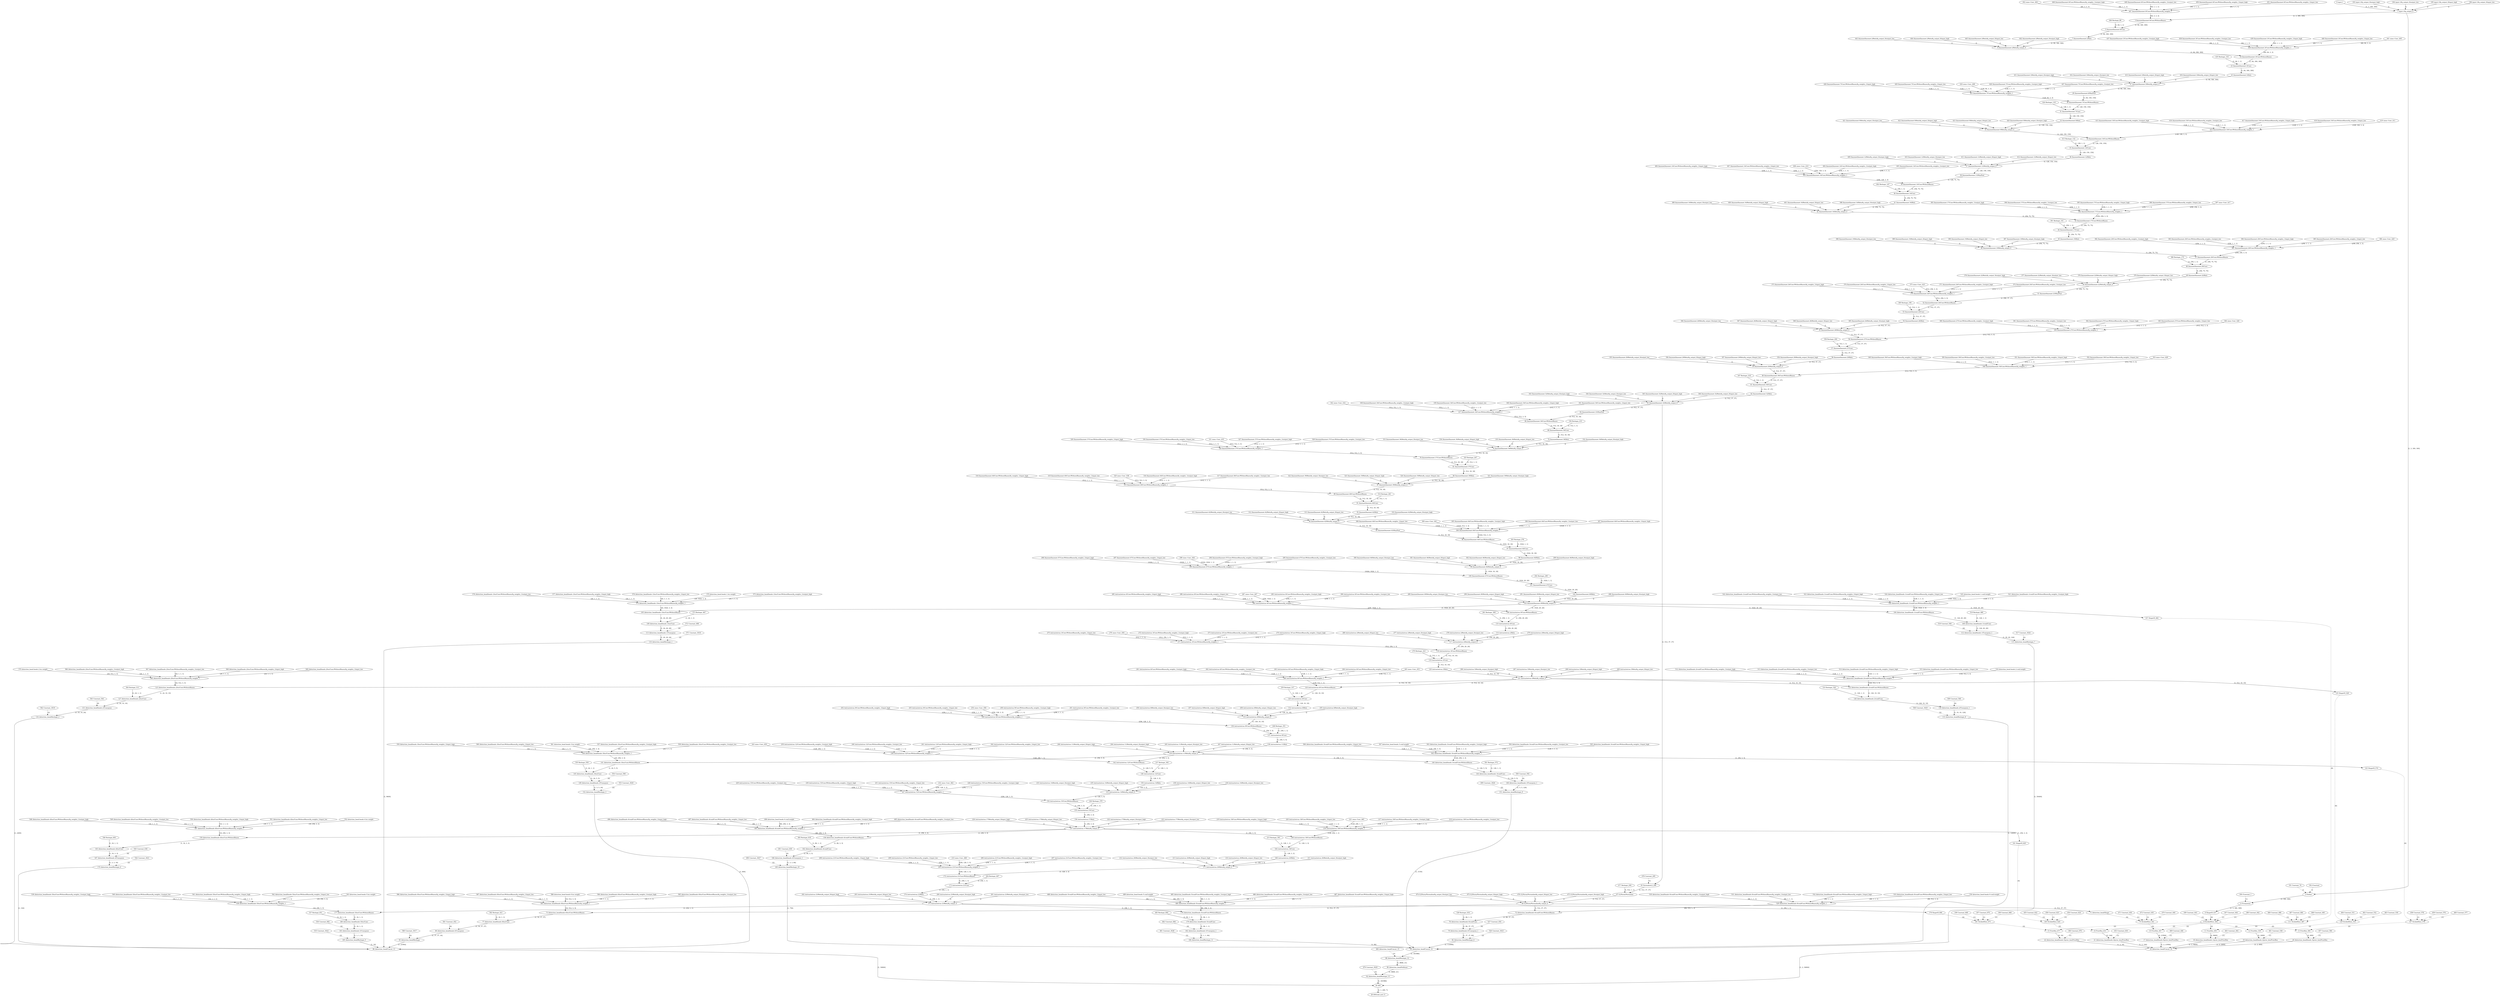 strict digraph  {
"0 input.1" [id=0, type=Parameter];
"1 input.1/fq_output_0" [id=1, type=FakeQuantize];
"2 /Gather" [id=2, type=Gather];
"3 /basenet/basenet.0/Conv/WithoutBiases" [id=3, type=Convolution];
"4 /Unsqueeze" [id=4, type=Unsqueeze];
"5 /basenet/basenet.0/Conv" [id=5, type=Add];
"6 ShapeOf_437" [id=6, type=ShapeOf];
"7 /basenet/basenet.2/Relu" [id=7, type=Relu];
"8 StridedSlice_445" [id=8, type=StridedSlice];
"9 /basenet/basenet.2/Relu/fq_output_0" [id=9, type=FakeQuantize];
"10 PriorBox_447" [id=10, type=PriorBox];
"11 PriorBox_493" [id=11, type=PriorBox];
"12 PriorBox_539" [id=12, type=PriorBox];
"13 PriorBox_585" [id=13, type=PriorBox];
"14 PriorBox_631" [id=14, type=PriorBox];
"15 PriorBox_677" [id=15, type=PriorBox];
"16 /basenet/basenet.3/Conv/WithoutBiases" [id=16, type=Convolution];
"17 /detection_head/heads.0/prior_box/PriorBox" [id=17, type=Unsqueeze];
"18 /detection_head/heads.1/prior_box/PriorBox" [id=18, type=Unsqueeze];
"19 /detection_head/heads.2/prior_box/PriorBox" [id=19, type=Unsqueeze];
"20 /detection_head/heads.3/prior_box/PriorBox" [id=20, type=Unsqueeze];
"21 /detection_head/heads.4/prior_box/PriorBox" [id=21, type=Unsqueeze];
"22 /detection_head/heads.5/prior_box/PriorBox" [id=22, type=Unsqueeze];
"23 /basenet/basenet.3/Conv" [id=23, type=Add];
"24 /detection_head/Concat_16" [id=24, type=Concat];
"25 /basenet/basenet.5/Relu" [id=25, type=Relu];
"26 400" [id=26, type=DetectionOutput];
"27 /basenet/basenet.5/Relu/fq_output_0" [id=27, type=FakeQuantize];
"28 400/sink_port_0" [id=28, type=Result];
"29 /basenet/basenet.6/MaxPool" [id=29, type=MaxPool];
"30 /basenet/basenet.7/Conv/WithoutBiases" [id=30, type=Convolution];
"31 /basenet/basenet.7/Conv" [id=31, type=Add];
"32 /basenet/basenet.9/Relu" [id=32, type=Relu];
"33 /basenet/basenet.9/Relu/fq_output_0" [id=33, type=FakeQuantize];
"34 /basenet/basenet.10/Conv/WithoutBiases" [id=34, type=Convolution];
"35 /basenet/basenet.10/Conv" [id=35, type=Add];
"36 /basenet/basenet.12/Relu" [id=36, type=Relu];
"37 /basenet/basenet.12/Relu/fq_output_0" [id=37, type=FakeQuantize];
"38 /basenet/basenet.13/MaxPool" [id=38, type=MaxPool];
"39 /basenet/basenet.14/Conv/WithoutBiases" [id=39, type=Convolution];
"40 /basenet/basenet.14/Conv" [id=40, type=Add];
"41 /basenet/basenet.16/Relu" [id=41, type=Relu];
"42 /basenet/basenet.16/Relu/fq_output_0" [id=42, type=FakeQuantize];
"43 /basenet/basenet.17/Conv/WithoutBiases" [id=43, type=Convolution];
"44 /basenet/basenet.17/Conv" [id=44, type=Add];
"45 /basenet/basenet.19/Relu" [id=45, type=Relu];
"46 /basenet/basenet.19/Relu/fq_output_0" [id=46, type=FakeQuantize];
"47 /basenet/basenet.20/Conv/WithoutBiases" [id=47, type=Convolution];
"48 /basenet/basenet.20/Conv" [id=48, type=Add];
"49 /basenet/basenet.22/Relu" [id=49, type=Relu];
"50 /basenet/basenet.22/Relu/fq_output_0" [id=50, type=FakeQuantize];
"51 /basenet/basenet.23/MaxPool" [id=51, type=MaxPool];
"52 /basenet/basenet.24/Conv/WithoutBiases" [id=52, type=Convolution];
"53 /basenet/basenet.24/Conv" [id=53, type=Add];
"54 /basenet/basenet.26/Relu" [id=54, type=Relu];
"55 /basenet/basenet.26/Relu/fq_output_0" [id=55, type=FakeQuantize];
"56 /basenet/basenet.27/Conv/WithoutBiases" [id=56, type=Convolution];
"57 /basenet/basenet.27/Conv" [id=57, type=Add];
"58 /basenet/basenet.29/Relu" [id=58, type=Relu];
"59 /basenet/basenet.29/Relu/fq_output_0" [id=59, type=FakeQuantize];
"60 /basenet/basenet.30/Conv/WithoutBiases" [id=60, type=Convolution];
"61 /basenet/basenet.30/Conv" [id=61, type=Add];
"62 /basenet/basenet.32/Relu" [id=62, type=Relu];
"63 /basenet/basenet.32/Relu/fq_output_0" [id=63, type=FakeQuantize];
"64 /basenet/basenet.33/MaxPool" [id=64, type=MaxPool];
"65 NormalizeL2_296" [id=65, type=NormalizeL2];
"66 /basenet/basenet.34/Conv/WithoutBiases" [id=66, type=Convolution];
"67 /L2Norm/Normalize" [id=67, type=Multiply];
"68 /basenet/basenet.34/Conv" [id=68, type=Add];
"69 /L2Norm/Normalize/fq_output_0" [id=69, type=FakeQuantize];
"70 /basenet/basenet.36/Relu" [id=70, type=Relu];
"71 /detection_head/Shape" [id=71, type=ShapeOf];
"72 /detection_head/heads.0/conf/Conv/WithoutBiases" [id=72, type=Convolution];
"73 /detection_head/heads.0/loc/Conv/WithoutBiases" [id=73, type=Convolution];
"74 /basenet/basenet.36/Relu/fq_output_0" [id=74, type=FakeQuantize];
"75 StridedSlice_441" [id=75, type=StridedSlice];
"76 /detection_head/heads.0/conf/Conv" [id=76, type=Add];
"77 /detection_head/heads.0/loc/Conv" [id=77, type=Add];
"78 /basenet/basenet.37/Conv/WithoutBiases" [id=78, type=Convolution];
"79 /detection_head/heads.0/Transpose_1" [id=79, type=Transpose];
"80 /detection_head/heads.0/Transpose" [id=80, type=Transpose];
"81 /basenet/basenet.37/Conv" [id=81, type=Add];
"82 /detection_head/Reshape_6" [id=82, type=Reshape];
"83 /detection_head/Reshape" [id=83, type=Reshape];
"84 /basenet/basenet.39/Relu" [id=84, type=Relu];
"85 /detection_head/Concat_14" [id=85, type=Concat];
"86 /detection_head/Concat_13" [id=86, type=Concat];
"87 /basenet/basenet.39/Relu/fq_output_0" [id=87, type=FakeQuantize];
"88 /detection_head/Reshape_12" [id=88, type=Reshape];
"89 /basenet/basenet.40/Conv/WithoutBiases" [id=89, type=Convolution];
"90 /detection_head/Softmax" [id=90, type=Softmax];
"91 /basenet/basenet.40/Conv" [id=91, type=Add];
"92 /detection_head/Reshape_13" [id=92, type=Reshape];
"93 /basenet/basenet.42/Relu" [id=93, type=Relu];
"94 /basenet/basenet.42/Relu/fq_output_0" [id=94, type=FakeQuantize];
"95 /basenet/basenet.43/MaxPool" [id=95, type=MaxPool];
"96 /basenet/basenet.44/Conv/WithoutBiases" [id=96, type=Convolution];
"97 /basenet/basenet.44/Conv" [id=97, type=Add];
"98 /basenet/basenet.46/Relu" [id=98, type=Relu];
"99 /basenet/basenet.46/Relu/fq_output_0" [id=99, type=FakeQuantize];
"100 /basenet/basenet.47/Conv/WithoutBiases" [id=100, type=Convolution];
"101 /basenet/basenet.47/Conv" [id=101, type=Add];
"102 /basenet/basenet.49/Relu" [id=102, type=Relu];
"103 /basenet/basenet.49/Relu/fq_output_0" [id=103, type=FakeQuantize];
"104 /detection_head/heads.1/conf/Conv/WithoutBiases" [id=104, type=Convolution];
"105 /detection_head/heads.1/loc/Conv/WithoutBiases" [id=105, type=Convolution];
"106 /extras/extras.0/Conv/WithoutBiases" [id=106, type=Convolution];
"107 ShapeOf_482" [id=107, type=ShapeOf];
"108 /detection_head/heads.1/conf/Conv" [id=108, type=Add];
"109 /detection_head/heads.1/loc/Conv" [id=109, type=Add];
"110 /extras/extras.0/Conv" [id=110, type=Add];
"111 StridedSlice_487" [id=111, type=StridedSlice];
"112 /detection_head/heads.1/Transpose_1" [id=112, type=Transpose];
"113 /detection_head/heads.1/Transpose" [id=113, type=Transpose];
"114 /extras/extras.2/Relu" [id=114, type=Relu];
"115 /detection_head/Reshape_7" [id=115, type=Reshape];
"116 /detection_head/Reshape_1" [id=116, type=Reshape];
"117 /extras/extras.2/Relu/fq_output_0" [id=117, type=FakeQuantize];
"118 /extras/extras.3/Conv/WithoutBiases" [id=118, type=Convolution];
"119 /extras/extras.3/Conv" [id=119, type=Add];
"120 /extras/extras.5/Relu" [id=120, type=Relu];
"121 /extras/extras.5/Relu/fq_output_0" [id=121, type=FakeQuantize];
"122 /detection_head/heads.2/conf/Conv/WithoutBiases" [id=122, type=Convolution];
"123 /detection_head/heads.2/loc/Conv/WithoutBiases" [id=123, type=Convolution];
"124 /extras/extras.6/Conv/WithoutBiases" [id=124, type=Convolution];
"125 ShapeOf_528" [id=125, type=ShapeOf];
"126 /detection_head/heads.2/conf/Conv" [id=126, type=Add];
"127 /detection_head/heads.2/loc/Conv" [id=127, type=Add];
"128 /extras/extras.6/Conv" [id=128, type=Add];
"129 StridedSlice_533" [id=129, type=StridedSlice];
"130 /detection_head/heads.2/Transpose_1" [id=130, type=Transpose];
"131 /detection_head/heads.2/Transpose" [id=131, type=Transpose];
"132 /extras/extras.8/Relu" [id=132, type=Relu];
"133 /detection_head/Reshape_8" [id=133, type=Reshape];
"134 /detection_head/Reshape_2" [id=134, type=Reshape];
"135 /extras/extras.8/Relu/fq_output_0" [id=135, type=FakeQuantize];
"136 /extras/extras.9/Conv/WithoutBiases" [id=136, type=Convolution];
"137 /extras/extras.9/Conv" [id=137, type=Add];
"138 /extras/extras.11/Relu" [id=138, type=Relu];
"139 /extras/extras.11/Relu/fq_output_0" [id=139, type=FakeQuantize];
"140 /detection_head/heads.3/conf/Conv/WithoutBiases" [id=140, type=Convolution];
"141 /detection_head/heads.3/loc/Conv/WithoutBiases" [id=141, type=Convolution];
"142 /extras/extras.12/Conv/WithoutBiases" [id=142, type=Convolution];
"143 ShapeOf_574" [id=143, type=ShapeOf];
"144 /detection_head/heads.3/conf/Conv" [id=144, type=Add];
"145 /detection_head/heads.3/loc/Conv" [id=145, type=Add];
"146 /extras/extras.12/Conv" [id=146, type=Add];
"147 StridedSlice_579" [id=147, type=StridedSlice];
"148 /detection_head/heads.3/Transpose_1" [id=148, type=Transpose];
"149 /detection_head/heads.3/Transpose" [id=149, type=Transpose];
"150 /extras/extras.14/Relu" [id=150, type=Relu];
"151 /detection_head/Reshape_9" [id=151, type=Reshape];
"152 /detection_head/Reshape_3" [id=152, type=Reshape];
"153 /extras/extras.14/Relu/fq_output_0" [id=153, type=FakeQuantize];
"154 /extras/extras.15/Conv/WithoutBiases" [id=154, type=Convolution];
"155 /extras/extras.15/Conv" [id=155, type=Add];
"156 /extras/extras.17/Relu" [id=156, type=Relu];
"157 /extras/extras.17/Relu/fq_output_0" [id=157, type=FakeQuantize];
"158 /detection_head/heads.4/conf/Conv/WithoutBiases" [id=158, type=Convolution];
"159 /detection_head/heads.4/loc/Conv/WithoutBiases" [id=159, type=Convolution];
"160 /extras/extras.18/Conv/WithoutBiases" [id=160, type=Convolution];
"161 ShapeOf_620" [id=161, type=ShapeOf];
"162 /detection_head/heads.4/conf/Conv" [id=162, type=Add];
"163 /detection_head/heads.4/loc/Conv" [id=163, type=Add];
"164 /extras/extras.18/Conv" [id=164, type=Add];
"165 StridedSlice_625" [id=165, type=StridedSlice];
"166 /detection_head/heads.4/Transpose_1" [id=166, type=Transpose];
"167 /detection_head/heads.4/Transpose" [id=167, type=Transpose];
"168 /extras/extras.20/Relu" [id=168, type=Relu];
"169 /detection_head/Reshape_10" [id=169, type=Reshape];
"170 /detection_head/Reshape_4" [id=170, type=Reshape];
"171 /extras/extras.20/Relu/fq_output_0" [id=171, type=FakeQuantize];
"172 /extras/extras.21/Conv/WithoutBiases" [id=172, type=Convolution];
"173 /extras/extras.21/Conv" [id=173, type=Add];
"174 /extras/extras.23/Relu" [id=174, type=Relu];
"175 /extras/extras.23/Relu/fq_output_0" [id=175, type=FakeQuantize];
"176 /detection_head/heads.5/conf/Conv/WithoutBiases" [id=176, type=Convolution];
"177 /detection_head/heads.5/loc/Conv/WithoutBiases" [id=177, type=Convolution];
"178 ShapeOf_666" [id=178, type=ShapeOf];
"179 /detection_head/heads.5/conf/Conv" [id=179, type=Add];
"180 /detection_head/heads.5/loc/Conv" [id=180, type=Add];
"181 StridedSlice_671" [id=181, type=StridedSlice];
"182 /detection_head/heads.5/Transpose_1" [id=182, type=Transpose];
"183 /detection_head/heads.5/Transpose" [id=183, type=Transpose];
"184 /detection_head/Reshape_11" [id=184, type=Reshape];
"185 /detection_head/Reshape_5" [id=185, type=Reshape];
"186 Constant_676" [id=186, type=Constant];
"187 Constant_444" [id=187, type=Constant];
"188 Constant_442" [id=188, type=Constant];
"189 Constant_443" [id=189, type=Constant];
"190 /Constant_1" [id=190, type=Constant];
"191 Constant_74" [id=191, type=Constant];
"192 /Constant" [id=192, type=Constant];
"193 input.1/fq_output_0/output_high" [id=193, type=Constant];
"194 input.1/fq_output_0/output_low" [id=194, type=Constant];
"195 input.1/fq_output_0/input_high" [id=195, type=Constant];
"196 input.1/fq_output_0/input_low" [id=196, type=Constant];
"197 Constant_670" [id=197, type=Constant];
"198 Constant_668" [id=198, type=Constant];
"199 Constant_669" [id=199, type=Constant];
"200 /extras/extras.23/Relu/fq_output_0/output_high" [id=200, type=Constant];
"201 /extras/extras.23/Relu/fq_output_0/output_low" [id=201, type=Constant];
"202 /extras/extras.23/Relu/fq_output_0/input_high" [id=202, type=Constant];
"203 /extras/extras.23/Relu/fq_output_0/input_low" [id=203, type=Constant];
"204 Reshape_407" [id=204, type=Constant];
"205 /extras/extras.21/Conv/WithoutBiases/fq_weights_1" [id=205, type=FakeQuantize];
"206 /extras/extras.21/Conv/WithoutBiases/fq_weights_1/output_high" [id=206, type=Constant];
"207 /extras/extras.21/Conv/WithoutBiases/fq_weights_1/output_low" [id=207, type=Constant];
"208 /extras/extras.21/Conv/WithoutBiases/fq_weights_1/input_high" [id=208, type=Constant];
"209 /extras/extras.21/Conv/WithoutBiases/fq_weights_1/input_low" [id=209, type=Constant];
"210 onnx^^Conv_468" [id=210, label="210 onnx::Conv_468", type=Constant];
"211 /extras/extras.20/Relu/fq_output_0/output_high" [id=211, type=Constant];
"212 /extras/extras.20/Relu/fq_output_0/output_low" [id=212, type=Constant];
"213 /extras/extras.20/Relu/fq_output_0/input_high" [id=213, type=Constant];
"214 /extras/extras.20/Relu/fq_output_0/input_low" [id=214, type=Constant];
"215 Reshape_393" [id=215, type=Constant];
"216 /extras/extras.18/Conv/WithoutBiases/fq_weights_1" [id=216, type=FakeQuantize];
"217 /extras/extras.18/Conv/WithoutBiases/fq_weights_1/output_high" [id=217, type=Constant];
"218 /extras/extras.18/Conv/WithoutBiases/fq_weights_1/output_low" [id=218, type=Constant];
"219 /extras/extras.18/Conv/WithoutBiases/fq_weights_1/input_high" [id=219, type=Constant];
"220 /extras/extras.18/Conv/WithoutBiases/fq_weights_1/input_low" [id=220, type=Constant];
"221 onnx^^Conv_465" [id=221, label="221 onnx::Conv_465", type=Constant];
"222 /extras/extras.17/Relu/fq_output_0/output_high" [id=222, type=Constant];
"223 /extras/extras.17/Relu/fq_output_0/output_low" [id=223, type=Constant];
"224 /extras/extras.17/Relu/fq_output_0/input_high" [id=224, type=Constant];
"225 /extras/extras.17/Relu/fq_output_0/input_low" [id=225, type=Constant];
"226 Reshape_379" [id=226, type=Constant];
"227 /extras/extras.15/Conv/WithoutBiases/fq_weights_1" [id=227, type=FakeQuantize];
"228 /extras/extras.15/Conv/WithoutBiases/fq_weights_1/output_high" [id=228, type=Constant];
"229 /extras/extras.15/Conv/WithoutBiases/fq_weights_1/output_low" [id=229, type=Constant];
"230 /extras/extras.15/Conv/WithoutBiases/fq_weights_1/input_high" [id=230, type=Constant];
"231 /extras/extras.15/Conv/WithoutBiases/fq_weights_1/input_low" [id=231, type=Constant];
"232 onnx^^Conv_462" [id=232, label="232 onnx::Conv_462", type=Constant];
"233 /extras/extras.14/Relu/fq_output_0/output_high" [id=233, type=Constant];
"234 /extras/extras.14/Relu/fq_output_0/output_low" [id=234, type=Constant];
"235 /extras/extras.14/Relu/fq_output_0/input_high" [id=235, type=Constant];
"236 /extras/extras.14/Relu/fq_output_0/input_low" [id=236, type=Constant];
"237 Reshape_365" [id=237, type=Constant];
"238 /extras/extras.12/Conv/WithoutBiases/fq_weights_1" [id=238, type=FakeQuantize];
"239 /extras/extras.12/Conv/WithoutBiases/fq_weights_1/output_high" [id=239, type=Constant];
"240 /extras/extras.12/Conv/WithoutBiases/fq_weights_1/output_low" [id=240, type=Constant];
"241 /extras/extras.12/Conv/WithoutBiases/fq_weights_1/input_high" [id=241, type=Constant];
"242 /extras/extras.12/Conv/WithoutBiases/fq_weights_1/input_low" [id=242, type=Constant];
"243 onnx^^Conv_459" [id=243, label="243 onnx::Conv_459", type=Constant];
"244 /extras/extras.11/Relu/fq_output_0/output_high" [id=244, type=Constant];
"245 /extras/extras.11/Relu/fq_output_0/output_low" [id=245, type=Constant];
"246 /extras/extras.11/Relu/fq_output_0/input_high" [id=246, type=Constant];
"247 /extras/extras.11/Relu/fq_output_0/input_low" [id=247, type=Constant];
"248 Reshape_351" [id=248, type=Constant];
"249 /extras/extras.9/Conv/WithoutBiases/fq_weights_1" [id=249, type=FakeQuantize];
"250 /extras/extras.9/Conv/WithoutBiases/fq_weights_1/output_high" [id=250, type=Constant];
"251 /extras/extras.9/Conv/WithoutBiases/fq_weights_1/output_low" [id=251, type=Constant];
"252 /extras/extras.9/Conv/WithoutBiases/fq_weights_1/input_high" [id=252, type=Constant];
"253 /extras/extras.9/Conv/WithoutBiases/fq_weights_1/input_low" [id=253, type=Constant];
"254 onnx^^Conv_456" [id=254, label="254 onnx::Conv_456", type=Constant];
"255 /extras/extras.8/Relu/fq_output_0/output_high" [id=255, type=Constant];
"256 /extras/extras.8/Relu/fq_output_0/output_low" [id=256, type=Constant];
"257 /extras/extras.8/Relu/fq_output_0/input_high" [id=257, type=Constant];
"258 /extras/extras.8/Relu/fq_output_0/input_low" [id=258, type=Constant];
"259 Reshape_337" [id=259, type=Constant];
"260 /extras/extras.6/Conv/WithoutBiases/fq_weights_1" [id=260, type=FakeQuantize];
"261 /extras/extras.6/Conv/WithoutBiases/fq_weights_1/output_high" [id=261, type=Constant];
"262 /extras/extras.6/Conv/WithoutBiases/fq_weights_1/output_low" [id=262, type=Constant];
"263 /extras/extras.6/Conv/WithoutBiases/fq_weights_1/input_high" [id=263, type=Constant];
"264 /extras/extras.6/Conv/WithoutBiases/fq_weights_1/input_low" [id=264, type=Constant];
"265 onnx^^Conv_453" [id=265, label="265 onnx::Conv_453", type=Constant];
"266 /extras/extras.5/Relu/fq_output_0/output_high" [id=266, type=Constant];
"267 /extras/extras.5/Relu/fq_output_0/output_low" [id=267, type=Constant];
"268 /extras/extras.5/Relu/fq_output_0/input_high" [id=268, type=Constant];
"269 /extras/extras.5/Relu/fq_output_0/input_low" [id=269, type=Constant];
"270 Reshape_323" [id=270, type=Constant];
"271 /extras/extras.3/Conv/WithoutBiases/fq_weights_1" [id=271, type=FakeQuantize];
"272 /extras/extras.3/Conv/WithoutBiases/fq_weights_1/output_high" [id=272, type=Constant];
"273 /extras/extras.3/Conv/WithoutBiases/fq_weights_1/output_low" [id=273, type=Constant];
"274 /extras/extras.3/Conv/WithoutBiases/fq_weights_1/input_high" [id=274, type=Constant];
"275 /extras/extras.3/Conv/WithoutBiases/fq_weights_1/input_low" [id=275, type=Constant];
"276 onnx^^Conv_450" [id=276, label="276 onnx::Conv_450", type=Constant];
"277 /extras/extras.2/Relu/fq_output_0/output_high" [id=277, type=Constant];
"278 /extras/extras.2/Relu/fq_output_0/output_low" [id=278, type=Constant];
"279 /extras/extras.2/Relu/fq_output_0/input_high" [id=279, type=Constant];
"280 /extras/extras.2/Relu/fq_output_0/input_low" [id=280, type=Constant];
"281 Reshape_309" [id=281, type=Constant];
"282 /extras/extras.0/Conv/WithoutBiases/fq_weights_1" [id=282, type=FakeQuantize];
"283 /extras/extras.0/Conv/WithoutBiases/fq_weights_1/output_high" [id=283, type=Constant];
"284 /extras/extras.0/Conv/WithoutBiases/fq_weights_1/output_low" [id=284, type=Constant];
"285 /extras/extras.0/Conv/WithoutBiases/fq_weights_1/input_high" [id=285, type=Constant];
"286 /extras/extras.0/Conv/WithoutBiases/fq_weights_1/input_low" [id=286, type=Constant];
"287 onnx^^Conv_447" [id=287, label="287 onnx::Conv_447", type=Constant];
"288 /basenet/basenet.49/Relu/fq_output_0/output_high" [id=288, type=Constant];
"289 /basenet/basenet.49/Relu/fq_output_0/output_low" [id=289, type=Constant];
"290 /basenet/basenet.49/Relu/fq_output_0/input_high" [id=290, type=Constant];
"291 /basenet/basenet.49/Relu/fq_output_0/input_low" [id=291, type=Constant];
"292 Reshape_290" [id=292, type=Constant];
"293 /basenet/basenet.47/Conv/WithoutBiases/fq_weights_1" [id=293, type=FakeQuantize];
"294 /basenet/basenet.47/Conv/WithoutBiases/fq_weights_1/output_high" [id=294, type=Constant];
"295 /basenet/basenet.47/Conv/WithoutBiases/fq_weights_1/output_low" [id=295, type=Constant];
"296 /basenet/basenet.47/Conv/WithoutBiases/fq_weights_1/input_high" [id=296, type=Constant];
"297 /basenet/basenet.47/Conv/WithoutBiases/fq_weights_1/input_low" [id=297, type=Constant];
"298 onnx^^Conv_444" [id=298, label="298 onnx::Conv_444", type=Constant];
"299 /basenet/basenet.46/Relu/fq_output_0/output_high" [id=299, type=Constant];
"300 /basenet/basenet.46/Relu/fq_output_0/output_low" [id=300, type=Constant];
"301 /basenet/basenet.46/Relu/fq_output_0/input_high" [id=301, type=Constant];
"302 /basenet/basenet.46/Relu/fq_output_0/input_low" [id=302, type=Constant];
"303 Reshape_276" [id=303, type=Constant];
"304 /basenet/basenet.44/Conv/WithoutBiases/fq_weights_1" [id=304, type=FakeQuantize];
"305 /basenet/basenet.44/Conv/WithoutBiases/fq_weights_1/output_high" [id=305, type=Constant];
"306 /basenet/basenet.44/Conv/WithoutBiases/fq_weights_1/output_low" [id=306, type=Constant];
"307 /basenet/basenet.44/Conv/WithoutBiases/fq_weights_1/input_high" [id=307, type=Constant];
"308 /basenet/basenet.44/Conv/WithoutBiases/fq_weights_1/input_low" [id=308, type=Constant];
"309 onnx^^Conv_441" [id=309, label="309 onnx::Conv_441", type=Constant];
"310 /basenet/basenet.42/Relu/fq_output_0/output_high" [id=310, type=Constant];
"311 /basenet/basenet.42/Relu/fq_output_0/output_low" [id=311, type=Constant];
"312 /basenet/basenet.42/Relu/fq_output_0/input_high" [id=312, type=Constant];
"313 /basenet/basenet.42/Relu/fq_output_0/input_low" [id=313, type=Constant];
"314 Reshape_261" [id=314, type=Constant];
"315 /basenet/basenet.40/Conv/WithoutBiases/fq_weights_1" [id=315, type=FakeQuantize];
"316 /basenet/basenet.40/Conv/WithoutBiases/fq_weights_1/output_high" [id=316, type=Constant];
"317 /basenet/basenet.40/Conv/WithoutBiases/fq_weights_1/output_low" [id=317, type=Constant];
"318 /basenet/basenet.40/Conv/WithoutBiases/fq_weights_1/input_high" [id=318, type=Constant];
"319 /basenet/basenet.40/Conv/WithoutBiases/fq_weights_1/input_low" [id=319, type=Constant];
"320 onnx^^Conv_438" [id=320, label="320 onnx::Conv_438", type=Constant];
"321 /basenet/basenet.39/Relu/fq_output_0/output_high" [id=321, type=Constant];
"322 /basenet/basenet.39/Relu/fq_output_0/output_low" [id=322, type=Constant];
"323 /basenet/basenet.39/Relu/fq_output_0/input_high" [id=323, type=Constant];
"324 /basenet/basenet.39/Relu/fq_output_0/input_low" [id=324, type=Constant];
"325 Reshape_247" [id=325, type=Constant];
"326 /basenet/basenet.37/Conv/WithoutBiases/fq_weights_1" [id=326, type=FakeQuantize];
"327 /basenet/basenet.37/Conv/WithoutBiases/fq_weights_1/output_high" [id=327, type=Constant];
"328 /basenet/basenet.37/Conv/WithoutBiases/fq_weights_1/output_low" [id=328, type=Constant];
"329 /basenet/basenet.37/Conv/WithoutBiases/fq_weights_1/input_high" [id=329, type=Constant];
"330 /basenet/basenet.37/Conv/WithoutBiases/fq_weights_1/input_low" [id=330, type=Constant];
"331 onnx^^Conv_435" [id=331, label="331 onnx::Conv_435", type=Constant];
"332 /basenet/basenet.36/Relu/fq_output_0/output_high" [id=332, type=Constant];
"333 /basenet/basenet.36/Relu/fq_output_0/output_low" [id=333, type=Constant];
"334 /basenet/basenet.36/Relu/fq_output_0/input_high" [id=334, type=Constant];
"335 /basenet/basenet.36/Relu/fq_output_0/input_low" [id=335, type=Constant];
"336 Reshape_233" [id=336, type=Constant];
"337 /basenet/basenet.34/Conv/WithoutBiases/fq_weights_1" [id=337, type=FakeQuantize];
"338 /basenet/basenet.34/Conv/WithoutBiases/fq_weights_1/output_high" [id=338, type=Constant];
"339 /basenet/basenet.34/Conv/WithoutBiases/fq_weights_1/output_low" [id=339, type=Constant];
"340 /basenet/basenet.34/Conv/WithoutBiases/fq_weights_1/input_high" [id=340, type=Constant];
"341 /basenet/basenet.34/Conv/WithoutBiases/fq_weights_1/input_low" [id=341, type=Constant];
"342 onnx^^Conv_432" [id=342, label="342 onnx::Conv_432", type=Constant];
"343 /basenet/basenet.32/Relu/fq_output_0/output_high" [id=343, type=Constant];
"344 /basenet/basenet.32/Relu/fq_output_0/output_low" [id=344, type=Constant];
"345 /basenet/basenet.32/Relu/fq_output_0/input_high" [id=345, type=Constant];
"346 /basenet/basenet.32/Relu/fq_output_0/input_low" [id=346, type=Constant];
"347 Reshape_218" [id=347, type=Constant];
"348 /basenet/basenet.30/Conv/WithoutBiases/fq_weights_1" [id=348, type=FakeQuantize];
"349 /basenet/basenet.30/Conv/WithoutBiases/fq_weights_1/output_high" [id=349, type=Constant];
"350 /basenet/basenet.30/Conv/WithoutBiases/fq_weights_1/output_low" [id=350, type=Constant];
"351 /basenet/basenet.30/Conv/WithoutBiases/fq_weights_1/input_high" [id=351, type=Constant];
"352 /basenet/basenet.30/Conv/WithoutBiases/fq_weights_1/input_low" [id=352, type=Constant];
"353 onnx^^Conv_429" [id=353, label="353 onnx::Conv_429", type=Constant];
"354 /basenet/basenet.29/Relu/fq_output_0/output_high" [id=354, type=Constant];
"355 /basenet/basenet.29/Relu/fq_output_0/output_low" [id=355, type=Constant];
"356 /basenet/basenet.29/Relu/fq_output_0/input_high" [id=356, type=Constant];
"357 /basenet/basenet.29/Relu/fq_output_0/input_low" [id=357, type=Constant];
"358 Reshape_204" [id=358, type=Constant];
"359 /basenet/basenet.27/Conv/WithoutBiases/fq_weights_1" [id=359, type=FakeQuantize];
"360 /basenet/basenet.27/Conv/WithoutBiases/fq_weights_1/output_high" [id=360, type=Constant];
"361 /basenet/basenet.27/Conv/WithoutBiases/fq_weights_1/output_low" [id=361, type=Constant];
"362 /basenet/basenet.27/Conv/WithoutBiases/fq_weights_1/input_high" [id=362, type=Constant];
"363 /basenet/basenet.27/Conv/WithoutBiases/fq_weights_1/input_low" [id=363, type=Constant];
"364 onnx^^Conv_426" [id=364, label="364 onnx::Conv_426", type=Constant];
"365 /basenet/basenet.26/Relu/fq_output_0/output_high" [id=365, type=Constant];
"366 /basenet/basenet.26/Relu/fq_output_0/output_low" [id=366, type=Constant];
"367 /basenet/basenet.26/Relu/fq_output_0/input_high" [id=367, type=Constant];
"368 /basenet/basenet.26/Relu/fq_output_0/input_low" [id=368, type=Constant];
"369 Reshape_190" [id=369, type=Constant];
"370 /basenet/basenet.24/Conv/WithoutBiases/fq_weights_1" [id=370, type=FakeQuantize];
"371 /basenet/basenet.24/Conv/WithoutBiases/fq_weights_1/output_high" [id=371, type=Constant];
"372 /basenet/basenet.24/Conv/WithoutBiases/fq_weights_1/output_low" [id=372, type=Constant];
"373 /basenet/basenet.24/Conv/WithoutBiases/fq_weights_1/input_high" [id=373, type=Constant];
"374 /basenet/basenet.24/Conv/WithoutBiases/fq_weights_1/input_low" [id=374, type=Constant];
"375 onnx^^Conv_423" [id=375, label="375 onnx::Conv_423", type=Constant];
"376 /basenet/basenet.22/Relu/fq_output_0/output_high" [id=376, type=Constant];
"377 /basenet/basenet.22/Relu/fq_output_0/output_low" [id=377, type=Constant];
"378 /basenet/basenet.22/Relu/fq_output_0/input_high" [id=378, type=Constant];
"379 /basenet/basenet.22/Relu/fq_output_0/input_low" [id=379, type=Constant];
"380 Reshape_175" [id=380, type=Constant];
"381 /basenet/basenet.20/Conv/WithoutBiases/fq_weights_1" [id=381, type=FakeQuantize];
"382 /basenet/basenet.20/Conv/WithoutBiases/fq_weights_1/output_high" [id=382, type=Constant];
"383 /basenet/basenet.20/Conv/WithoutBiases/fq_weights_1/output_low" [id=383, type=Constant];
"384 /basenet/basenet.20/Conv/WithoutBiases/fq_weights_1/input_high" [id=384, type=Constant];
"385 /basenet/basenet.20/Conv/WithoutBiases/fq_weights_1/input_low" [id=385, type=Constant];
"386 onnx^^Conv_420" [id=386, label="386 onnx::Conv_420", type=Constant];
"387 /basenet/basenet.19/Relu/fq_output_0/output_high" [id=387, type=Constant];
"388 /basenet/basenet.19/Relu/fq_output_0/output_low" [id=388, type=Constant];
"389 /basenet/basenet.19/Relu/fq_output_0/input_high" [id=389, type=Constant];
"390 /basenet/basenet.19/Relu/fq_output_0/input_low" [id=390, type=Constant];
"391 Reshape_161" [id=391, type=Constant];
"392 /basenet/basenet.17/Conv/WithoutBiases/fq_weights_1" [id=392, type=FakeQuantize];
"393 /basenet/basenet.17/Conv/WithoutBiases/fq_weights_1/output_high" [id=393, type=Constant];
"394 /basenet/basenet.17/Conv/WithoutBiases/fq_weights_1/output_low" [id=394, type=Constant];
"395 /basenet/basenet.17/Conv/WithoutBiases/fq_weights_1/input_high" [id=395, type=Constant];
"396 /basenet/basenet.17/Conv/WithoutBiases/fq_weights_1/input_low" [id=396, type=Constant];
"397 onnx^^Conv_417" [id=397, label="397 onnx::Conv_417", type=Constant];
"398 /basenet/basenet.16/Relu/fq_output_0/output_high" [id=398, type=Constant];
"399 /basenet/basenet.16/Relu/fq_output_0/output_low" [id=399, type=Constant];
"400 /basenet/basenet.16/Relu/fq_output_0/input_high" [id=400, type=Constant];
"401 /basenet/basenet.16/Relu/fq_output_0/input_low" [id=401, type=Constant];
"402 Reshape_147" [id=402, type=Constant];
"403 /basenet/basenet.14/Conv/WithoutBiases/fq_weights_1" [id=403, type=FakeQuantize];
"404 /basenet/basenet.14/Conv/WithoutBiases/fq_weights_1/output_high" [id=404, type=Constant];
"405 /basenet/basenet.14/Conv/WithoutBiases/fq_weights_1/output_low" [id=405, type=Constant];
"406 /basenet/basenet.14/Conv/WithoutBiases/fq_weights_1/input_high" [id=406, type=Constant];
"407 /basenet/basenet.14/Conv/WithoutBiases/fq_weights_1/input_low" [id=407, type=Constant];
"408 onnx^^Conv_414" [id=408, label="408 onnx::Conv_414", type=Constant];
"409 /basenet/basenet.12/Relu/fq_output_0/output_high" [id=409, type=Constant];
"410 /basenet/basenet.12/Relu/fq_output_0/output_low" [id=410, type=Constant];
"411 /basenet/basenet.12/Relu/fq_output_0/input_high" [id=411, type=Constant];
"412 /basenet/basenet.12/Relu/fq_output_0/input_low" [id=412, type=Constant];
"413 Reshape_132" [id=413, type=Constant];
"414 /basenet/basenet.10/Conv/WithoutBiases/fq_weights_1" [id=414, type=FakeQuantize];
"415 /basenet/basenet.10/Conv/WithoutBiases/fq_weights_1/output_high" [id=415, type=Constant];
"416 /basenet/basenet.10/Conv/WithoutBiases/fq_weights_1/output_low" [id=416, type=Constant];
"417 /basenet/basenet.10/Conv/WithoutBiases/fq_weights_1/input_high" [id=417, type=Constant];
"418 /basenet/basenet.10/Conv/WithoutBiases/fq_weights_1/input_low" [id=418, type=Constant];
"419 onnx^^Conv_411" [id=419, label="419 onnx::Conv_411", type=Constant];
"420 /basenet/basenet.9/Relu/fq_output_0/output_high" [id=420, type=Constant];
"421 /basenet/basenet.9/Relu/fq_output_0/output_low" [id=421, type=Constant];
"422 /basenet/basenet.9/Relu/fq_output_0/input_high" [id=422, type=Constant];
"423 /basenet/basenet.9/Relu/fq_output_0/input_low" [id=423, type=Constant];
"424 Reshape_118" [id=424, type=Constant];
"425 /basenet/basenet.7/Conv/WithoutBiases/fq_weights_1" [id=425, type=FakeQuantize];
"426 /basenet/basenet.7/Conv/WithoutBiases/fq_weights_1/output_high" [id=426, type=Constant];
"427 /basenet/basenet.7/Conv/WithoutBiases/fq_weights_1/output_low" [id=427, type=Constant];
"428 /basenet/basenet.7/Conv/WithoutBiases/fq_weights_1/input_high" [id=428, type=Constant];
"429 /basenet/basenet.7/Conv/WithoutBiases/fq_weights_1/input_low" [id=429, type=Constant];
"430 onnx^^Conv_408" [id=430, label="430 onnx::Conv_408", type=Constant];
"431 /basenet/basenet.5/Relu/fq_output_0/output_high" [id=431, type=Constant];
"432 /basenet/basenet.5/Relu/fq_output_0/output_low" [id=432, type=Constant];
"433 /basenet/basenet.5/Relu/fq_output_0/input_high" [id=433, type=Constant];
"434 /basenet/basenet.5/Relu/fq_output_0/input_low" [id=434, type=Constant];
"435 Reshape_103" [id=435, type=Constant];
"436 /basenet/basenet.3/Conv/WithoutBiases/fq_weights_1" [id=436, type=FakeQuantize];
"437 /basenet/basenet.3/Conv/WithoutBiases/fq_weights_1/output_high" [id=437, type=Constant];
"438 /basenet/basenet.3/Conv/WithoutBiases/fq_weights_1/output_low" [id=438, type=Constant];
"439 /basenet/basenet.3/Conv/WithoutBiases/fq_weights_1/input_high" [id=439, type=Constant];
"440 /basenet/basenet.3/Conv/WithoutBiases/fq_weights_1/input_low" [id=440, type=Constant];
"441 onnx^^Conv_405" [id=441, label="441 onnx::Conv_405", type=Constant];
"442 /basenet/basenet.2/Relu/fq_output_0/output_high" [id=442, type=Constant];
"443 /basenet/basenet.2/Relu/fq_output_0/output_low" [id=443, type=Constant];
"444 /basenet/basenet.2/Relu/fq_output_0/input_high" [id=444, type=Constant];
"445 /basenet/basenet.2/Relu/fq_output_0/input_low" [id=445, type=Constant];
"446 Reshape_89" [id=446, type=Constant];
"447 /basenet/basenet.0/Conv/WithoutBiases/fq_weights_1" [id=447, type=FakeQuantize];
"448 /basenet/basenet.0/Conv/WithoutBiases/fq_weights_1/output_high" [id=448, type=Constant];
"449 /basenet/basenet.0/Conv/WithoutBiases/fq_weights_1/output_low" [id=449, type=Constant];
"450 /basenet/basenet.0/Conv/WithoutBiases/fq_weights_1/input_high" [id=450, type=Constant];
"451 /basenet/basenet.0/Conv/WithoutBiases/fq_weights_1/input_low" [id=451, type=Constant];
"452 onnx^^Conv_402" [id=452, label="452 onnx::Conv_402", type=Constant];
"453 Constant_630" [id=453, type=Constant];
"454 Constant_624" [id=454, type=Constant];
"455 Constant_622" [id=455, type=Constant];
"456 Constant_623" [id=456, type=Constant];
"457 Constant_584" [id=457, type=Constant];
"458 Constant_578" [id=458, type=Constant];
"459 Constant_576" [id=459, type=Constant];
"460 Constant_577" [id=460, type=Constant];
"461 Constant_538" [id=461, type=Constant];
"462 Constant_532" [id=462, type=Constant];
"463 Constant_530" [id=463, type=Constant];
"464 Constant_531" [id=464, type=Constant];
"465 Constant_492" [id=465, type=Constant];
"466 Constant_486" [id=466, type=Constant];
"467 Constant_484" [id=467, type=Constant];
"468 Constant_485" [id=468, type=Constant];
"469 Constant_446" [id=469, type=Constant];
"470 Constant_440" [id=470, type=Constant];
"471 Constant_438" [id=471, type=Constant];
"472 Constant_439" [id=472, type=Constant];
"473 /L2Norm/Normalize/fq_output_0/output_high" [id=473, type=Constant];
"474 /L2Norm/Normalize/fq_output_0/output_low" [id=474, type=Constant];
"475 /L2Norm/Normalize/fq_output_0/input_high" [id=475, type=Constant];
"476 /L2Norm/Normalize/fq_output_0/input_low" [id=476, type=Constant];
"477 Reshape_294" [id=477, type=Constant];
"478 Constant_295" [id=478, type=Constant];
"479 Constant_3029" [id=479, type=Constant];
"480 /detection_head/Concat_15" [id=480, type=Constant];
"481 Constant_3028" [id=481, type=Constant];
"482 Constant_684" [id=482, type=Constant];
"483 Reshape_664" [id=483, type=Constant];
"484 /detection_head/heads.5/conf/Conv/WithoutBiases/fq_weights_1" [id=484, type=FakeQuantize];
"485 /detection_head/heads.5/conf/Conv/WithoutBiases/fq_weights_1/output_high" [id=485, type=Constant];
"486 /detection_head/heads.5/conf/Conv/WithoutBiases/fq_weights_1/output_low" [id=486, type=Constant];
"487 /detection_head/heads.5/conf/Conv/WithoutBiases/fq_weights_1/input_high" [id=487, type=Constant];
"488 /detection_head/heads.5/conf/Conv/WithoutBiases/fq_weights_1/input_low" [id=488, type=Constant];
"489 detection_head.heads.5.conf.weight" [id=489, type=Constant];
"490 Constant_3027" [id=490, type=Constant];
"491 Constant_638" [id=491, type=Constant];
"492 Reshape_618" [id=492, type=Constant];
"493 /detection_head/heads.4/conf/Conv/WithoutBiases/fq_weights_1" [id=493, type=FakeQuantize];
"494 /detection_head/heads.4/conf/Conv/WithoutBiases/fq_weights_1/output_high" [id=494, type=Constant];
"495 /detection_head/heads.4/conf/Conv/WithoutBiases/fq_weights_1/output_low" [id=495, type=Constant];
"496 /detection_head/heads.4/conf/Conv/WithoutBiases/fq_weights_1/input_high" [id=496, type=Constant];
"497 /detection_head/heads.4/conf/Conv/WithoutBiases/fq_weights_1/input_low" [id=497, type=Constant];
"498 detection_head.heads.4.conf.weight" [id=498, type=Constant];
"499 Constant_3026" [id=499, type=Constant];
"500 Constant_592" [id=500, type=Constant];
"501 Reshape_572" [id=501, type=Constant];
"502 /detection_head/heads.3/conf/Conv/WithoutBiases/fq_weights_1" [id=502, type=FakeQuantize];
"503 /detection_head/heads.3/conf/Conv/WithoutBiases/fq_weights_1/output_high" [id=503, type=Constant];
"504 /detection_head/heads.3/conf/Conv/WithoutBiases/fq_weights_1/output_low" [id=504, type=Constant];
"505 /detection_head/heads.3/conf/Conv/WithoutBiases/fq_weights_1/input_high" [id=505, type=Constant];
"506 /detection_head/heads.3/conf/Conv/WithoutBiases/fq_weights_1/input_low" [id=506, type=Constant];
"507 detection_head.heads.3.conf.weight" [id=507, type=Constant];
"508 Constant_3025" [id=508, type=Constant];
"509 Constant_546" [id=509, type=Constant];
"510 Reshape_526" [id=510, type=Constant];
"511 /detection_head/heads.2/conf/Conv/WithoutBiases/fq_weights_1" [id=511, type=FakeQuantize];
"512 /detection_head/heads.2/conf/Conv/WithoutBiases/fq_weights_1/output_high" [id=512, type=Constant];
"513 /detection_head/heads.2/conf/Conv/WithoutBiases/fq_weights_1/output_low" [id=513, type=Constant];
"514 /detection_head/heads.2/conf/Conv/WithoutBiases/fq_weights_1/input_high" [id=514, type=Constant];
"515 /detection_head/heads.2/conf/Conv/WithoutBiases/fq_weights_1/input_low" [id=515, type=Constant];
"516 detection_head.heads.2.conf.weight" [id=516, type=Constant];
"517 Constant_3024" [id=517, type=Constant];
"518 Constant_500" [id=518, type=Constant];
"519 Reshape_480" [id=519, type=Constant];
"520 /detection_head/heads.1/conf/Conv/WithoutBiases/fq_weights_1" [id=520, type=FakeQuantize];
"521 /detection_head/heads.1/conf/Conv/WithoutBiases/fq_weights_1/output_high" [id=521, type=Constant];
"522 /detection_head/heads.1/conf/Conv/WithoutBiases/fq_weights_1/output_low" [id=522, type=Constant];
"523 /detection_head/heads.1/conf/Conv/WithoutBiases/fq_weights_1/input_high" [id=523, type=Constant];
"524 /detection_head/heads.1/conf/Conv/WithoutBiases/fq_weights_1/input_low" [id=524, type=Constant];
"525 detection_head.heads.1.conf.weight" [id=525, type=Constant];
"526 Constant_3023" [id=526, type=Constant];
"527 Constant_454" [id=527, type=Constant];
"528 Reshape_434" [id=528, type=Constant];
"529 /detection_head/heads.0/conf/Conv/WithoutBiases/fq_weights_1" [id=529, type=FakeQuantize];
"530 /detection_head/heads.0/conf/Conv/WithoutBiases/fq_weights_1/output_high" [id=530, type=Constant];
"531 /detection_head/heads.0/conf/Conv/WithoutBiases/fq_weights_1/output_low" [id=531, type=Constant];
"532 /detection_head/heads.0/conf/Conv/WithoutBiases/fq_weights_1/input_high" [id=532, type=Constant];
"533 /detection_head/heads.0/conf/Conv/WithoutBiases/fq_weights_1/input_low" [id=533, type=Constant];
"534 detection_head.heads.0.conf.weight" [id=534, type=Constant];
"535 Constant_3022" [id=535, type=Constant];
"536 Constant_682" [id=536, type=Constant];
"537 Reshape_651" [id=537, type=Constant];
"538 /detection_head/heads.5/loc/Conv/WithoutBiases/fq_weights_1" [id=538, type=FakeQuantize];
"539 /detection_head/heads.5/loc/Conv/WithoutBiases/fq_weights_1/output_high" [id=539, type=Constant];
"540 /detection_head/heads.5/loc/Conv/WithoutBiases/fq_weights_1/output_low" [id=540, type=Constant];
"541 /detection_head/heads.5/loc/Conv/WithoutBiases/fq_weights_1/input_high" [id=541, type=Constant];
"542 /detection_head/heads.5/loc/Conv/WithoutBiases/fq_weights_1/input_low" [id=542, type=Constant];
"543 detection_head.heads.5.loc.weight" [id=543, type=Constant];
"544 Constant_3021" [id=544, type=Constant];
"545 Constant_636" [id=545, type=Constant];
"546 Reshape_605" [id=546, type=Constant];
"547 /detection_head/heads.4/loc/Conv/WithoutBiases/fq_weights_1" [id=547, type=FakeQuantize];
"548 /detection_head/heads.4/loc/Conv/WithoutBiases/fq_weights_1/output_high" [id=548, type=Constant];
"549 /detection_head/heads.4/loc/Conv/WithoutBiases/fq_weights_1/output_low" [id=549, type=Constant];
"550 /detection_head/heads.4/loc/Conv/WithoutBiases/fq_weights_1/input_high" [id=550, type=Constant];
"551 /detection_head/heads.4/loc/Conv/WithoutBiases/fq_weights_1/input_low" [id=551, type=Constant];
"552 detection_head.heads.4.loc.weight" [id=552, type=Constant];
"553 Constant_3020" [id=553, type=Constant];
"554 Constant_590" [id=554, type=Constant];
"555 Reshape_559" [id=555, type=Constant];
"556 /detection_head/heads.3/loc/Conv/WithoutBiases/fq_weights_1" [id=556, type=FakeQuantize];
"557 /detection_head/heads.3/loc/Conv/WithoutBiases/fq_weights_1/output_high" [id=557, type=Constant];
"558 /detection_head/heads.3/loc/Conv/WithoutBiases/fq_weights_1/output_low" [id=558, type=Constant];
"559 /detection_head/heads.3/loc/Conv/WithoutBiases/fq_weights_1/input_high" [id=559, type=Constant];
"560 /detection_head/heads.3/loc/Conv/WithoutBiases/fq_weights_1/input_low" [id=560, type=Constant];
"561 detection_head.heads.3.loc.weight" [id=561, type=Constant];
"562 Constant_3019" [id=562, type=Constant];
"563 Constant_544" [id=563, type=Constant];
"564 Reshape_513" [id=564, type=Constant];
"565 /detection_head/heads.2/loc/Conv/WithoutBiases/fq_weights_1" [id=565, type=FakeQuantize];
"566 /detection_head/heads.2/loc/Conv/WithoutBiases/fq_weights_1/output_high" [id=566, type=Constant];
"567 /detection_head/heads.2/loc/Conv/WithoutBiases/fq_weights_1/output_low" [id=567, type=Constant];
"568 /detection_head/heads.2/loc/Conv/WithoutBiases/fq_weights_1/input_high" [id=568, type=Constant];
"569 /detection_head/heads.2/loc/Conv/WithoutBiases/fq_weights_1/input_low" [id=569, type=Constant];
"570 detection_head.heads.2.loc.weight" [id=570, type=Constant];
"571 Constant_3018" [id=571, type=Constant];
"572 Constant_498" [id=572, type=Constant];
"573 Reshape_467" [id=573, type=Constant];
"574 /detection_head/heads.1/loc/Conv/WithoutBiases/fq_weights_1" [id=574, type=FakeQuantize];
"575 /detection_head/heads.1/loc/Conv/WithoutBiases/fq_weights_1/output_high" [id=575, type=Constant];
"576 /detection_head/heads.1/loc/Conv/WithoutBiases/fq_weights_1/output_low" [id=576, type=Constant];
"577 /detection_head/heads.1/loc/Conv/WithoutBiases/fq_weights_1/input_high" [id=577, type=Constant];
"578 /detection_head/heads.1/loc/Conv/WithoutBiases/fq_weights_1/input_low" [id=578, type=Constant];
"579 detection_head.heads.1.loc.weight" [id=579, type=Constant];
"580 Constant_3017" [id=580, type=Constant];
"581 Constant_452" [id=581, type=Constant];
"582 Reshape_421" [id=582, type=Constant];
"583 /detection_head/heads.0/loc/Conv/WithoutBiases/fq_weights_1" [id=583, type=FakeQuantize];
"584 /detection_head/heads.0/loc/Conv/WithoutBiases/fq_weights_1/output_high" [id=584, type=Constant];
"585 /detection_head/heads.0/loc/Conv/WithoutBiases/fq_weights_1/output_low" [id=585, type=Constant];
"586 /detection_head/heads.0/loc/Conv/WithoutBiases/fq_weights_1/input_high" [id=586, type=Constant];
"587 /detection_head/heads.0/loc/Conv/WithoutBiases/fq_weights_1/input_low" [id=587, type=Constant];
"588 detection_head.heads.0.loc.weight" [id=588, type=Constant];
"0 input.1" -> "1 input.1/fq_output_0"  [label="[1, 3, 300, 300]", style=solid];
"1 input.1/fq_output_0" -> "2 /Gather"  [label="[1, 3, 300, 300]", style=solid];
"1 input.1/fq_output_0" -> "3 /basenet/basenet.0/Conv/WithoutBiases"  [label="[1, 3, 300, 300]", style=solid];
"2 /Gather" -> "4 /Unsqueeze"  [label="[3, 300, 300]", style=solid];
"3 /basenet/basenet.0/Conv/WithoutBiases" -> "5 /basenet/basenet.0/Conv"  [label="[1, 64, 300, 300]", style=solid];
"4 /Unsqueeze" -> "6 ShapeOf_437"  [label="[1, 3, 300, 300]", style=solid];
"5 /basenet/basenet.0/Conv" -> "7 /basenet/basenet.2/Relu"  [label="[1, 64, 300, 300]", style=solid];
"6 ShapeOf_437" -> "8 StridedSlice_445"  [label="[4]", style=dashed];
"7 /basenet/basenet.2/Relu" -> "9 /basenet/basenet.2/Relu/fq_output_0"  [label="[1, 64, 300, 300]", style=solid];
"8 StridedSlice_445" -> "10 PriorBox_447"  [label="[2]", style=dashed];
"8 StridedSlice_445" -> "11 PriorBox_493"  [label="[2]", style=dashed];
"8 StridedSlice_445" -> "12 PriorBox_539"  [label="[2]", style=dashed];
"8 StridedSlice_445" -> "13 PriorBox_585"  [label="[2]", style=dashed];
"8 StridedSlice_445" -> "14 PriorBox_631"  [label="[2]", style=dashed];
"8 StridedSlice_445" -> "15 PriorBox_677"  [label="[2]", style=dashed];
"9 /basenet/basenet.2/Relu/fq_output_0" -> "16 /basenet/basenet.3/Conv/WithoutBiases"  [label="[1, 64, 300, 300]", style=solid];
"10 PriorBox_447" -> "17 /detection_head/heads.0/prior_box/PriorBox"  [label="[2, 21904]", style=solid];
"11 PriorBox_493" -> "18 /detection_head/heads.1/prior_box/PriorBox"  [label="[2, 9600]", style=solid];
"12 PriorBox_539" -> "19 /detection_head/heads.2/prior_box/PriorBox"  [label="[2, 2400]", style=solid];
"13 PriorBox_585" -> "20 /detection_head/heads.3/prior_box/PriorBox"  [label="[2, 600]", style=solid];
"14 PriorBox_631" -> "21 /detection_head/heads.4/prior_box/PriorBox"  [label="[2, 144]", style=solid];
"15 PriorBox_677" -> "22 /detection_head/heads.5/prior_box/PriorBox"  [label="[2, 16]", style=solid];
"16 /basenet/basenet.3/Conv/WithoutBiases" -> "23 /basenet/basenet.3/Conv"  [label="[1, 64, 300, 300]", style=solid];
"17 /detection_head/heads.0/prior_box/PriorBox" -> "24 /detection_head/Concat_16"  [label="[1, 2, 21904]", style=solid];
"18 /detection_head/heads.1/prior_box/PriorBox" -> "24 /detection_head/Concat_16"  [label="[1, 2, 9600]", style=solid];
"19 /detection_head/heads.2/prior_box/PriorBox" -> "24 /detection_head/Concat_16"  [label="[1, 2, 2400]", style=solid];
"20 /detection_head/heads.3/prior_box/PriorBox" -> "24 /detection_head/Concat_16"  [label="[1, 2, 600]", style=solid];
"21 /detection_head/heads.4/prior_box/PriorBox" -> "24 /detection_head/Concat_16"  [label="[1, 2, 144]", style=solid];
"22 /detection_head/heads.5/prior_box/PriorBox" -> "24 /detection_head/Concat_16"  [label="[1, 2, 16]", style=solid];
"23 /basenet/basenet.3/Conv" -> "25 /basenet/basenet.5/Relu"  [label="[1, 64, 300, 300]", style=solid];
"24 /detection_head/Concat_16" -> "26 400"  [label="[1, 2, 34664]", style=solid];
"25 /basenet/basenet.5/Relu" -> "27 /basenet/basenet.5/Relu/fq_output_0"  [label="[1, 64, 300, 300]", style=solid];
"26 400" -> "28 400/sink_port_0"  [label="[1, 1, 200, 7]", style=solid];
"27 /basenet/basenet.5/Relu/fq_output_0" -> "29 /basenet/basenet.6/MaxPool"  [label="[1, 64, 300, 300]", style=solid];
"29 /basenet/basenet.6/MaxPool" -> "30 /basenet/basenet.7/Conv/WithoutBiases"  [label="[1, 64, 150, 150]", style=solid];
"30 /basenet/basenet.7/Conv/WithoutBiases" -> "31 /basenet/basenet.7/Conv"  [label="[1, 128, 150, 150]", style=solid];
"31 /basenet/basenet.7/Conv" -> "32 /basenet/basenet.9/Relu"  [label="[1, 128, 150, 150]", style=solid];
"32 /basenet/basenet.9/Relu" -> "33 /basenet/basenet.9/Relu/fq_output_0"  [label="[1, 128, 150, 150]", style=solid];
"33 /basenet/basenet.9/Relu/fq_output_0" -> "34 /basenet/basenet.10/Conv/WithoutBiases"  [label="[1, 128, 150, 150]", style=solid];
"34 /basenet/basenet.10/Conv/WithoutBiases" -> "35 /basenet/basenet.10/Conv"  [label="[1, 128, 150, 150]", style=solid];
"35 /basenet/basenet.10/Conv" -> "36 /basenet/basenet.12/Relu"  [label="[1, 128, 150, 150]", style=solid];
"36 /basenet/basenet.12/Relu" -> "37 /basenet/basenet.12/Relu/fq_output_0"  [label="[1, 128, 150, 150]", style=solid];
"37 /basenet/basenet.12/Relu/fq_output_0" -> "38 /basenet/basenet.13/MaxPool"  [label="[1, 128, 150, 150]", style=solid];
"38 /basenet/basenet.13/MaxPool" -> "39 /basenet/basenet.14/Conv/WithoutBiases"  [label="[1, 128, 75, 75]", style=solid];
"39 /basenet/basenet.14/Conv/WithoutBiases" -> "40 /basenet/basenet.14/Conv"  [label="[1, 256, 75, 75]", style=solid];
"40 /basenet/basenet.14/Conv" -> "41 /basenet/basenet.16/Relu"  [label="[1, 256, 75, 75]", style=solid];
"41 /basenet/basenet.16/Relu" -> "42 /basenet/basenet.16/Relu/fq_output_0"  [label="[1, 256, 75, 75]", style=solid];
"42 /basenet/basenet.16/Relu/fq_output_0" -> "43 /basenet/basenet.17/Conv/WithoutBiases"  [label="[1, 256, 75, 75]", style=solid];
"43 /basenet/basenet.17/Conv/WithoutBiases" -> "44 /basenet/basenet.17/Conv"  [label="[1, 256, 75, 75]", style=solid];
"44 /basenet/basenet.17/Conv" -> "45 /basenet/basenet.19/Relu"  [label="[1, 256, 75, 75]", style=solid];
"45 /basenet/basenet.19/Relu" -> "46 /basenet/basenet.19/Relu/fq_output_0"  [label="[1, 256, 75, 75]", style=solid];
"46 /basenet/basenet.19/Relu/fq_output_0" -> "47 /basenet/basenet.20/Conv/WithoutBiases"  [label="[1, 256, 75, 75]", style=solid];
"47 /basenet/basenet.20/Conv/WithoutBiases" -> "48 /basenet/basenet.20/Conv"  [label="[1, 256, 75, 75]", style=solid];
"48 /basenet/basenet.20/Conv" -> "49 /basenet/basenet.22/Relu"  [label="[1, 256, 75, 75]", style=solid];
"49 /basenet/basenet.22/Relu" -> "50 /basenet/basenet.22/Relu/fq_output_0"  [label="[1, 256, 75, 75]", style=solid];
"50 /basenet/basenet.22/Relu/fq_output_0" -> "51 /basenet/basenet.23/MaxPool"  [label="[1, 256, 75, 75]", style=solid];
"51 /basenet/basenet.23/MaxPool" -> "52 /basenet/basenet.24/Conv/WithoutBiases"  [label="[1, 256, 37, 37]", style=solid];
"52 /basenet/basenet.24/Conv/WithoutBiases" -> "53 /basenet/basenet.24/Conv"  [label="[1, 512, 37, 37]", style=solid];
"53 /basenet/basenet.24/Conv" -> "54 /basenet/basenet.26/Relu"  [label="[1, 512, 37, 37]", style=solid];
"54 /basenet/basenet.26/Relu" -> "55 /basenet/basenet.26/Relu/fq_output_0"  [label="[1, 512, 37, 37]", style=solid];
"55 /basenet/basenet.26/Relu/fq_output_0" -> "56 /basenet/basenet.27/Conv/WithoutBiases"  [label="[1, 512, 37, 37]", style=solid];
"56 /basenet/basenet.27/Conv/WithoutBiases" -> "57 /basenet/basenet.27/Conv"  [label="[1, 512, 37, 37]", style=solid];
"57 /basenet/basenet.27/Conv" -> "58 /basenet/basenet.29/Relu"  [label="[1, 512, 37, 37]", style=solid];
"58 /basenet/basenet.29/Relu" -> "59 /basenet/basenet.29/Relu/fq_output_0"  [label="[1, 512, 37, 37]", style=solid];
"59 /basenet/basenet.29/Relu/fq_output_0" -> "60 /basenet/basenet.30/Conv/WithoutBiases"  [label="[1, 512, 37, 37]", style=solid];
"60 /basenet/basenet.30/Conv/WithoutBiases" -> "61 /basenet/basenet.30/Conv"  [label="[1, 512, 37, 37]", style=solid];
"61 /basenet/basenet.30/Conv" -> "62 /basenet/basenet.32/Relu"  [label="[1, 512, 37, 37]", style=solid];
"62 /basenet/basenet.32/Relu" -> "63 /basenet/basenet.32/Relu/fq_output_0"  [label="[1, 512, 37, 37]", style=solid];
"63 /basenet/basenet.32/Relu/fq_output_0" -> "64 /basenet/basenet.33/MaxPool"  [label="[1, 512, 37, 37]", style=solid];
"63 /basenet/basenet.32/Relu/fq_output_0" -> "65 NormalizeL2_296"  [label="[1, 512, 37, 37]", style=solid];
"64 /basenet/basenet.33/MaxPool" -> "66 /basenet/basenet.34/Conv/WithoutBiases"  [label="[1, 512, 18, 18]", style=solid];
"65 NormalizeL2_296" -> "67 /L2Norm/Normalize"  [label="[1, 512, 37, 37]", style=solid];
"66 /basenet/basenet.34/Conv/WithoutBiases" -> "68 /basenet/basenet.34/Conv"  [label="[1, 512, 18, 18]", style=solid];
"67 /L2Norm/Normalize" -> "69 /L2Norm/Normalize/fq_output_0"  [label="[1, 512, 37, 37]", style=solid];
"68 /basenet/basenet.34/Conv" -> "70 /basenet/basenet.36/Relu"  [label="[1, 512, 18, 18]", style=solid];
"69 /L2Norm/Normalize/fq_output_0" -> "71 /detection_head/Shape"  [label="[1, 512, 37, 37]", style=solid];
"69 /L2Norm/Normalize/fq_output_0" -> "72 /detection_head/heads.0/conf/Conv/WithoutBiases"  [label="[1, 512, 37, 37]", style=solid];
"69 /L2Norm/Normalize/fq_output_0" -> "73 /detection_head/heads.0/loc/Conv/WithoutBiases"  [label="[1, 512, 37, 37]", style=solid];
"70 /basenet/basenet.36/Relu" -> "74 /basenet/basenet.36/Relu/fq_output_0"  [label="[1, 512, 18, 18]", style=solid];
"71 /detection_head/Shape" -> "75 StridedSlice_441"  [label="[4]", style=dashed];
"72 /detection_head/heads.0/conf/Conv/WithoutBiases" -> "76 /detection_head/heads.0/conf/Conv"  [label="[1, 84, 37, 37]", style=solid];
"73 /detection_head/heads.0/loc/Conv/WithoutBiases" -> "77 /detection_head/heads.0/loc/Conv"  [label="[1, 16, 37, 37]", style=solid];
"74 /basenet/basenet.36/Relu/fq_output_0" -> "78 /basenet/basenet.37/Conv/WithoutBiases"  [label="[1, 512, 18, 18]", style=solid];
"75 StridedSlice_441" -> "10 PriorBox_447"  [label="[2]", style=dashed];
"76 /detection_head/heads.0/conf/Conv" -> "79 /detection_head/heads.0/Transpose_1"  [label="[1, 84, 37, 37]", style=solid];
"77 /detection_head/heads.0/loc/Conv" -> "80 /detection_head/heads.0/Transpose"  [label="[1, 16, 37, 37]", style=solid];
"78 /basenet/basenet.37/Conv/WithoutBiases" -> "81 /basenet/basenet.37/Conv"  [label="[1, 512, 18, 18]", style=solid];
"79 /detection_head/heads.0/Transpose_1" -> "82 /detection_head/Reshape_6"  [label="[1, 37, 37, 84]", style=solid];
"80 /detection_head/heads.0/Transpose" -> "83 /detection_head/Reshape"  [label="[1, 37, 37, 16]", style=solid];
"81 /basenet/basenet.37/Conv" -> "84 /basenet/basenet.39/Relu"  [label="[1, 512, 18, 18]", style=solid];
"82 /detection_head/Reshape_6" -> "85 /detection_head/Concat_14"  [label="[1, 114996]", style=solid];
"83 /detection_head/Reshape" -> "86 /detection_head/Concat_13"  [label="[1, 21904]", style=solid];
"84 /basenet/basenet.39/Relu" -> "87 /basenet/basenet.39/Relu/fq_output_0"  [label="[1, 512, 18, 18]", style=solid];
"85 /detection_head/Concat_14" -> "88 /detection_head/Reshape_12"  [label="[1, 181986]", style=solid];
"86 /detection_head/Concat_13" -> "26 400"  [label="[1, 34664]", style=solid];
"87 /basenet/basenet.39/Relu/fq_output_0" -> "89 /basenet/basenet.40/Conv/WithoutBiases"  [label="[1, 512, 18, 18]", style=solid];
"88 /detection_head/Reshape_12" -> "90 /detection_head/Softmax"  [label="[1, 8666, 21]", style=solid];
"89 /basenet/basenet.40/Conv/WithoutBiases" -> "91 /basenet/basenet.40/Conv"  [label="[1, 512, 18, 18]", style=solid];
"90 /detection_head/Softmax" -> "92 /detection_head/Reshape_13"  [label="[1, 8666, 21]", style=solid];
"91 /basenet/basenet.40/Conv" -> "93 /basenet/basenet.42/Relu"  [label="[1, 512, 18, 18]", style=solid];
"92 /detection_head/Reshape_13" -> "26 400"  [label="[1, 181986]", style=solid];
"93 /basenet/basenet.42/Relu" -> "94 /basenet/basenet.42/Relu/fq_output_0"  [label="[1, 512, 18, 18]", style=solid];
"94 /basenet/basenet.42/Relu/fq_output_0" -> "95 /basenet/basenet.43/MaxPool"  [label="[1, 512, 18, 18]", style=solid];
"95 /basenet/basenet.43/MaxPool" -> "96 /basenet/basenet.44/Conv/WithoutBiases"  [label="[1, 512, 18, 18]", style=solid];
"96 /basenet/basenet.44/Conv/WithoutBiases" -> "97 /basenet/basenet.44/Conv"  [label="[1, 1024, 18, 18]", style=solid];
"97 /basenet/basenet.44/Conv" -> "98 /basenet/basenet.46/Relu"  [label="[1, 1024, 18, 18]", style=solid];
"98 /basenet/basenet.46/Relu" -> "99 /basenet/basenet.46/Relu/fq_output_0"  [label="[1, 1024, 18, 18]", style=solid];
"99 /basenet/basenet.46/Relu/fq_output_0" -> "100 /basenet/basenet.47/Conv/WithoutBiases"  [label="[1, 1024, 18, 18]", style=solid];
"100 /basenet/basenet.47/Conv/WithoutBiases" -> "101 /basenet/basenet.47/Conv"  [label="[1, 1024, 20, 20]", style=solid];
"101 /basenet/basenet.47/Conv" -> "102 /basenet/basenet.49/Relu"  [label="[1, 1024, 20, 20]", style=solid];
"102 /basenet/basenet.49/Relu" -> "103 /basenet/basenet.49/Relu/fq_output_0"  [label="[1, 1024, 20, 20]", style=solid];
"103 /basenet/basenet.49/Relu/fq_output_0" -> "104 /detection_head/heads.1/conf/Conv/WithoutBiases"  [label="[1, 1024, 20, 20]", style=solid];
"103 /basenet/basenet.49/Relu/fq_output_0" -> "105 /detection_head/heads.1/loc/Conv/WithoutBiases"  [label="[1, 1024, 20, 20]", style=solid];
"103 /basenet/basenet.49/Relu/fq_output_0" -> "106 /extras/extras.0/Conv/WithoutBiases"  [label="[1, 1024, 20, 20]", style=solid];
"103 /basenet/basenet.49/Relu/fq_output_0" -> "107 ShapeOf_482"  [label="[1, 1024, 20, 20]", style=solid];
"104 /detection_head/heads.1/conf/Conv/WithoutBiases" -> "108 /detection_head/heads.1/conf/Conv"  [label="[1, 126, 20, 20]", style=solid];
"105 /detection_head/heads.1/loc/Conv/WithoutBiases" -> "109 /detection_head/heads.1/loc/Conv"  [label="[1, 24, 20, 20]", style=solid];
"106 /extras/extras.0/Conv/WithoutBiases" -> "110 /extras/extras.0/Conv"  [label="[1, 256, 20, 20]", style=solid];
"107 ShapeOf_482" -> "111 StridedSlice_487"  [label="[4]", style=dashed];
"108 /detection_head/heads.1/conf/Conv" -> "112 /detection_head/heads.1/Transpose_1"  [label="[1, 126, 20, 20]", style=solid];
"109 /detection_head/heads.1/loc/Conv" -> "113 /detection_head/heads.1/Transpose"  [label="[1, 24, 20, 20]", style=solid];
"110 /extras/extras.0/Conv" -> "114 /extras/extras.2/Relu"  [label="[1, 256, 20, 20]", style=solid];
"111 StridedSlice_487" -> "11 PriorBox_493"  [label="[2]", style=dashed];
"112 /detection_head/heads.1/Transpose_1" -> "115 /detection_head/Reshape_7"  [label="[1, 20, 20, 126]", style=solid];
"113 /detection_head/heads.1/Transpose" -> "116 /detection_head/Reshape_1"  [label="[1, 20, 20, 24]", style=solid];
"114 /extras/extras.2/Relu" -> "117 /extras/extras.2/Relu/fq_output_0"  [label="[1, 256, 20, 20]", style=solid];
"115 /detection_head/Reshape_7" -> "85 /detection_head/Concat_14"  [label="[1, 50400]", style=solid];
"116 /detection_head/Reshape_1" -> "86 /detection_head/Concat_13"  [label="[1, 9600]", style=solid];
"117 /extras/extras.2/Relu/fq_output_0" -> "118 /extras/extras.3/Conv/WithoutBiases"  [label="[1, 256, 20, 20]", style=solid];
"118 /extras/extras.3/Conv/WithoutBiases" -> "119 /extras/extras.3/Conv"  [label="[1, 512, 10, 10]", style=solid];
"119 /extras/extras.3/Conv" -> "120 /extras/extras.5/Relu"  [label="[1, 512, 10, 10]", style=solid];
"120 /extras/extras.5/Relu" -> "121 /extras/extras.5/Relu/fq_output_0"  [label="[1, 512, 10, 10]", style=solid];
"121 /extras/extras.5/Relu/fq_output_0" -> "122 /detection_head/heads.2/conf/Conv/WithoutBiases"  [label="[1, 512, 10, 10]", style=solid];
"121 /extras/extras.5/Relu/fq_output_0" -> "123 /detection_head/heads.2/loc/Conv/WithoutBiases"  [label="[1, 512, 10, 10]", style=solid];
"121 /extras/extras.5/Relu/fq_output_0" -> "124 /extras/extras.6/Conv/WithoutBiases"  [label="[1, 512, 10, 10]", style=solid];
"121 /extras/extras.5/Relu/fq_output_0" -> "125 ShapeOf_528"  [label="[1, 512, 10, 10]", style=solid];
"122 /detection_head/heads.2/conf/Conv/WithoutBiases" -> "126 /detection_head/heads.2/conf/Conv"  [label="[1, 126, 10, 10]", style=solid];
"123 /detection_head/heads.2/loc/Conv/WithoutBiases" -> "127 /detection_head/heads.2/loc/Conv"  [label="[1, 24, 10, 10]", style=solid];
"124 /extras/extras.6/Conv/WithoutBiases" -> "128 /extras/extras.6/Conv"  [label="[1, 128, 10, 10]", style=solid];
"125 ShapeOf_528" -> "129 StridedSlice_533"  [label="[4]", style=dashed];
"126 /detection_head/heads.2/conf/Conv" -> "130 /detection_head/heads.2/Transpose_1"  [label="[1, 126, 10, 10]", style=solid];
"127 /detection_head/heads.2/loc/Conv" -> "131 /detection_head/heads.2/Transpose"  [label="[1, 24, 10, 10]", style=solid];
"128 /extras/extras.6/Conv" -> "132 /extras/extras.8/Relu"  [label="[1, 128, 10, 10]", style=solid];
"129 StridedSlice_533" -> "12 PriorBox_539"  [label="[2]", style=dashed];
"130 /detection_head/heads.2/Transpose_1" -> "133 /detection_head/Reshape_8"  [label="[1, 10, 10, 126]", style=solid];
"131 /detection_head/heads.2/Transpose" -> "134 /detection_head/Reshape_2"  [label="[1, 10, 10, 24]", style=solid];
"132 /extras/extras.8/Relu" -> "135 /extras/extras.8/Relu/fq_output_0"  [label="[1, 128, 10, 10]", style=solid];
"133 /detection_head/Reshape_8" -> "85 /detection_head/Concat_14"  [label="[1, 12600]", style=solid];
"134 /detection_head/Reshape_2" -> "86 /detection_head/Concat_13"  [label="[1, 2400]", style=solid];
"135 /extras/extras.8/Relu/fq_output_0" -> "136 /extras/extras.9/Conv/WithoutBiases"  [label="[1, 128, 10, 10]", style=solid];
"136 /extras/extras.9/Conv/WithoutBiases" -> "137 /extras/extras.9/Conv"  [label="[1, 256, 5, 5]", style=solid];
"137 /extras/extras.9/Conv" -> "138 /extras/extras.11/Relu"  [label="[1, 256, 5, 5]", style=solid];
"138 /extras/extras.11/Relu" -> "139 /extras/extras.11/Relu/fq_output_0"  [label="[1, 256, 5, 5]", style=solid];
"139 /extras/extras.11/Relu/fq_output_0" -> "140 /detection_head/heads.3/conf/Conv/WithoutBiases"  [label="[1, 256, 5, 5]", style=solid];
"139 /extras/extras.11/Relu/fq_output_0" -> "141 /detection_head/heads.3/loc/Conv/WithoutBiases"  [label="[1, 256, 5, 5]", style=solid];
"139 /extras/extras.11/Relu/fq_output_0" -> "142 /extras/extras.12/Conv/WithoutBiases"  [label="[1, 256, 5, 5]", style=solid];
"139 /extras/extras.11/Relu/fq_output_0" -> "143 ShapeOf_574"  [label="[1, 256, 5, 5]", style=solid];
"140 /detection_head/heads.3/conf/Conv/WithoutBiases" -> "144 /detection_head/heads.3/conf/Conv"  [label="[1, 126, 5, 5]", style=solid];
"141 /detection_head/heads.3/loc/Conv/WithoutBiases" -> "145 /detection_head/heads.3/loc/Conv"  [label="[1, 24, 5, 5]", style=solid];
"142 /extras/extras.12/Conv/WithoutBiases" -> "146 /extras/extras.12/Conv"  [label="[1, 128, 5, 5]", style=solid];
"143 ShapeOf_574" -> "147 StridedSlice_579"  [label="[4]", style=dashed];
"144 /detection_head/heads.3/conf/Conv" -> "148 /detection_head/heads.3/Transpose_1"  [label="[1, 126, 5, 5]", style=solid];
"145 /detection_head/heads.3/loc/Conv" -> "149 /detection_head/heads.3/Transpose"  [label="[1, 24, 5, 5]", style=solid];
"146 /extras/extras.12/Conv" -> "150 /extras/extras.14/Relu"  [label="[1, 128, 5, 5]", style=solid];
"147 StridedSlice_579" -> "13 PriorBox_585"  [label="[2]", style=dashed];
"148 /detection_head/heads.3/Transpose_1" -> "151 /detection_head/Reshape_9"  [label="[1, 5, 5, 126]", style=solid];
"149 /detection_head/heads.3/Transpose" -> "152 /detection_head/Reshape_3"  [label="[1, 5, 5, 24]", style=solid];
"150 /extras/extras.14/Relu" -> "153 /extras/extras.14/Relu/fq_output_0"  [label="[1, 128, 5, 5]", style=solid];
"151 /detection_head/Reshape_9" -> "85 /detection_head/Concat_14"  [label="[1, 3150]", style=solid];
"152 /detection_head/Reshape_3" -> "86 /detection_head/Concat_13"  [label="[1, 600]", style=solid];
"153 /extras/extras.14/Relu/fq_output_0" -> "154 /extras/extras.15/Conv/WithoutBiases"  [label="[1, 128, 5, 5]", style=solid];
"154 /extras/extras.15/Conv/WithoutBiases" -> "155 /extras/extras.15/Conv"  [label="[1, 256, 3, 3]", style=solid];
"155 /extras/extras.15/Conv" -> "156 /extras/extras.17/Relu"  [label="[1, 256, 3, 3]", style=solid];
"156 /extras/extras.17/Relu" -> "157 /extras/extras.17/Relu/fq_output_0"  [label="[1, 256, 3, 3]", style=solid];
"157 /extras/extras.17/Relu/fq_output_0" -> "158 /detection_head/heads.4/conf/Conv/WithoutBiases"  [label="[1, 256, 3, 3]", style=solid];
"157 /extras/extras.17/Relu/fq_output_0" -> "159 /detection_head/heads.4/loc/Conv/WithoutBiases"  [label="[1, 256, 3, 3]", style=solid];
"157 /extras/extras.17/Relu/fq_output_0" -> "160 /extras/extras.18/Conv/WithoutBiases"  [label="[1, 256, 3, 3]", style=solid];
"157 /extras/extras.17/Relu/fq_output_0" -> "161 ShapeOf_620"  [label="[1, 256, 3, 3]", style=solid];
"158 /detection_head/heads.4/conf/Conv/WithoutBiases" -> "162 /detection_head/heads.4/conf/Conv"  [label="[1, 84, 3, 3]", style=solid];
"159 /detection_head/heads.4/loc/Conv/WithoutBiases" -> "163 /detection_head/heads.4/loc/Conv"  [label="[1, 16, 3, 3]", style=solid];
"160 /extras/extras.18/Conv/WithoutBiases" -> "164 /extras/extras.18/Conv"  [label="[1, 128, 3, 3]", style=solid];
"161 ShapeOf_620" -> "165 StridedSlice_625"  [label="[4]", style=dashed];
"162 /detection_head/heads.4/conf/Conv" -> "166 /detection_head/heads.4/Transpose_1"  [label="[1, 84, 3, 3]", style=solid];
"163 /detection_head/heads.4/loc/Conv" -> "167 /detection_head/heads.4/Transpose"  [label="[1, 16, 3, 3]", style=solid];
"164 /extras/extras.18/Conv" -> "168 /extras/extras.20/Relu"  [label="[1, 128, 3, 3]", style=solid];
"165 StridedSlice_625" -> "14 PriorBox_631"  [label="[2]", style=dashed];
"166 /detection_head/heads.4/Transpose_1" -> "169 /detection_head/Reshape_10"  [label="[1, 3, 3, 84]", style=solid];
"167 /detection_head/heads.4/Transpose" -> "170 /detection_head/Reshape_4"  [label="[1, 3, 3, 16]", style=solid];
"168 /extras/extras.20/Relu" -> "171 /extras/extras.20/Relu/fq_output_0"  [label="[1, 128, 3, 3]", style=solid];
"169 /detection_head/Reshape_10" -> "85 /detection_head/Concat_14"  [label="[1, 756]", style=solid];
"170 /detection_head/Reshape_4" -> "86 /detection_head/Concat_13"  [label="[1, 144]", style=solid];
"171 /extras/extras.20/Relu/fq_output_0" -> "172 /extras/extras.21/Conv/WithoutBiases"  [label="[1, 128, 3, 3]", style=solid];
"172 /extras/extras.21/Conv/WithoutBiases" -> "173 /extras/extras.21/Conv"  [label="[1, 256, 1, 1]", style=solid];
"173 /extras/extras.21/Conv" -> "174 /extras/extras.23/Relu"  [label="[1, 256, 1, 1]", style=solid];
"174 /extras/extras.23/Relu" -> "175 /extras/extras.23/Relu/fq_output_0"  [label="[1, 256, 1, 1]", style=solid];
"175 /extras/extras.23/Relu/fq_output_0" -> "176 /detection_head/heads.5/conf/Conv/WithoutBiases"  [label="[1, 256, 1, 1]", style=solid];
"175 /extras/extras.23/Relu/fq_output_0" -> "177 /detection_head/heads.5/loc/Conv/WithoutBiases"  [label="[1, 256, 1, 1]", style=solid];
"175 /extras/extras.23/Relu/fq_output_0" -> "178 ShapeOf_666"  [label="[1, 256, 1, 1]", style=solid];
"176 /detection_head/heads.5/conf/Conv/WithoutBiases" -> "179 /detection_head/heads.5/conf/Conv"  [label="[1, 84, 1, 1]", style=solid];
"177 /detection_head/heads.5/loc/Conv/WithoutBiases" -> "180 /detection_head/heads.5/loc/Conv"  [label="[1, 16, 1, 1]", style=solid];
"178 ShapeOf_666" -> "181 StridedSlice_671"  [label="[4]", style=dashed];
"179 /detection_head/heads.5/conf/Conv" -> "182 /detection_head/heads.5/Transpose_1"  [label="[1, 84, 1, 1]", style=solid];
"180 /detection_head/heads.5/loc/Conv" -> "183 /detection_head/heads.5/Transpose"  [label="[1, 16, 1, 1]", style=solid];
"181 StridedSlice_671" -> "15 PriorBox_677"  [label="[2]", style=dashed];
"182 /detection_head/heads.5/Transpose_1" -> "184 /detection_head/Reshape_11"  [label="[1, 1, 1, 84]", style=solid];
"183 /detection_head/heads.5/Transpose" -> "185 /detection_head/Reshape_5"  [label="[1, 1, 1, 16]", style=solid];
"184 /detection_head/Reshape_11" -> "85 /detection_head/Concat_14"  [label="[1, 84]", style=solid];
"185 /detection_head/Reshape_5" -> "86 /detection_head/Concat_13"  [label="[1, 16]", style=solid];
"186 Constant_676" -> "22 /detection_head/heads.5/prior_box/PriorBox"  [label="[1]", style=dashed];
"187 Constant_444" -> "8 StridedSlice_445"  [label="[1]", style=dashed];
"188 Constant_442" -> "8 StridedSlice_445"  [label="[1]", style=dashed];
"189 Constant_443" -> "8 StridedSlice_445"  [label="[1]", style=dashed];
"190 /Constant_1" -> "4 /Unsqueeze"  [label="[1]", style=dashed];
"191 Constant_74" -> "2 /Gather"  [label="[]", style=dashed];
"192 /Constant" -> "2 /Gather"  [label="[]", style=dashed];
"193 input.1/fq_output_0/output_high" -> "1 input.1/fq_output_0"  [label="[]", style=solid];
"194 input.1/fq_output_0/output_low" -> "1 input.1/fq_output_0"  [label="[]", style=solid];
"195 input.1/fq_output_0/input_high" -> "1 input.1/fq_output_0"  [label="[]", style=solid];
"196 input.1/fq_output_0/input_low" -> "1 input.1/fq_output_0"  [label="[]", style=solid];
"197 Constant_670" -> "181 StridedSlice_671"  [label="[1]", style=dashed];
"198 Constant_668" -> "181 StridedSlice_671"  [label="[1]", style=dashed];
"199 Constant_669" -> "181 StridedSlice_671"  [label="[1]", style=dashed];
"200 /extras/extras.23/Relu/fq_output_0/output_high" -> "175 /extras/extras.23/Relu/fq_output_0"  [label="[]", style=solid];
"201 /extras/extras.23/Relu/fq_output_0/output_low" -> "175 /extras/extras.23/Relu/fq_output_0"  [label="[]", style=solid];
"202 /extras/extras.23/Relu/fq_output_0/input_high" -> "175 /extras/extras.23/Relu/fq_output_0"  [label="[]", style=solid];
"203 /extras/extras.23/Relu/fq_output_0/input_low" -> "175 /extras/extras.23/Relu/fq_output_0"  [label="[]", style=solid];
"204 Reshape_407" -> "173 /extras/extras.21/Conv"  [label="[1, 256, 1, 1]", style=solid];
"205 /extras/extras.21/Conv/WithoutBiases/fq_weights_1" -> "172 /extras/extras.21/Conv/WithoutBiases"  [label="[256, 128, 3, 3]", style=solid];
"206 /extras/extras.21/Conv/WithoutBiases/fq_weights_1/output_high" -> "205 /extras/extras.21/Conv/WithoutBiases/fq_weights_1"  [label="[256, 1, 1, 1]", style=solid];
"207 /extras/extras.21/Conv/WithoutBiases/fq_weights_1/output_low" -> "205 /extras/extras.21/Conv/WithoutBiases/fq_weights_1"  [label="[256, 1, 1, 1]", style=solid];
"208 /extras/extras.21/Conv/WithoutBiases/fq_weights_1/input_high" -> "205 /extras/extras.21/Conv/WithoutBiases/fq_weights_1"  [label="[256, 1, 1, 1]", style=solid];
"209 /extras/extras.21/Conv/WithoutBiases/fq_weights_1/input_low" -> "205 /extras/extras.21/Conv/WithoutBiases/fq_weights_1"  [label="[256, 1, 1, 1]", style=solid];
"210 onnx^^Conv_468" -> "205 /extras/extras.21/Conv/WithoutBiases/fq_weights_1"  [label="[256, 128, 3, 3]", style=solid];
"211 /extras/extras.20/Relu/fq_output_0/output_high" -> "171 /extras/extras.20/Relu/fq_output_0"  [label="[]", style=solid];
"212 /extras/extras.20/Relu/fq_output_0/output_low" -> "171 /extras/extras.20/Relu/fq_output_0"  [label="[]", style=solid];
"213 /extras/extras.20/Relu/fq_output_0/input_high" -> "171 /extras/extras.20/Relu/fq_output_0"  [label="[]", style=solid];
"214 /extras/extras.20/Relu/fq_output_0/input_low" -> "171 /extras/extras.20/Relu/fq_output_0"  [label="[]", style=solid];
"215 Reshape_393" -> "164 /extras/extras.18/Conv"  [label="[1, 128, 1, 1]", style=solid];
"216 /extras/extras.18/Conv/WithoutBiases/fq_weights_1" -> "160 /extras/extras.18/Conv/WithoutBiases"  [label="[128, 256, 1, 1]", style=solid];
"217 /extras/extras.18/Conv/WithoutBiases/fq_weights_1/output_high" -> "216 /extras/extras.18/Conv/WithoutBiases/fq_weights_1"  [label="[128, 1, 1, 1]", style=solid];
"218 /extras/extras.18/Conv/WithoutBiases/fq_weights_1/output_low" -> "216 /extras/extras.18/Conv/WithoutBiases/fq_weights_1"  [label="[128, 1, 1, 1]", style=solid];
"219 /extras/extras.18/Conv/WithoutBiases/fq_weights_1/input_high" -> "216 /extras/extras.18/Conv/WithoutBiases/fq_weights_1"  [label="[128, 1, 1, 1]", style=solid];
"220 /extras/extras.18/Conv/WithoutBiases/fq_weights_1/input_low" -> "216 /extras/extras.18/Conv/WithoutBiases/fq_weights_1"  [label="[128, 1, 1, 1]", style=solid];
"221 onnx^^Conv_465" -> "216 /extras/extras.18/Conv/WithoutBiases/fq_weights_1"  [label="[128, 256, 1, 1]", style=solid];
"222 /extras/extras.17/Relu/fq_output_0/output_high" -> "157 /extras/extras.17/Relu/fq_output_0"  [label="[]", style=solid];
"223 /extras/extras.17/Relu/fq_output_0/output_low" -> "157 /extras/extras.17/Relu/fq_output_0"  [label="[]", style=solid];
"224 /extras/extras.17/Relu/fq_output_0/input_high" -> "157 /extras/extras.17/Relu/fq_output_0"  [label="[]", style=solid];
"225 /extras/extras.17/Relu/fq_output_0/input_low" -> "157 /extras/extras.17/Relu/fq_output_0"  [label="[]", style=solid];
"226 Reshape_379" -> "155 /extras/extras.15/Conv"  [label="[1, 256, 1, 1]", style=solid];
"227 /extras/extras.15/Conv/WithoutBiases/fq_weights_1" -> "154 /extras/extras.15/Conv/WithoutBiases"  [label="[256, 128, 3, 3]", style=solid];
"228 /extras/extras.15/Conv/WithoutBiases/fq_weights_1/output_high" -> "227 /extras/extras.15/Conv/WithoutBiases/fq_weights_1"  [label="[256, 1, 1, 1]", style=solid];
"229 /extras/extras.15/Conv/WithoutBiases/fq_weights_1/output_low" -> "227 /extras/extras.15/Conv/WithoutBiases/fq_weights_1"  [label="[256, 1, 1, 1]", style=solid];
"230 /extras/extras.15/Conv/WithoutBiases/fq_weights_1/input_high" -> "227 /extras/extras.15/Conv/WithoutBiases/fq_weights_1"  [label="[256, 1, 1, 1]", style=solid];
"231 /extras/extras.15/Conv/WithoutBiases/fq_weights_1/input_low" -> "227 /extras/extras.15/Conv/WithoutBiases/fq_weights_1"  [label="[256, 1, 1, 1]", style=solid];
"232 onnx^^Conv_462" -> "227 /extras/extras.15/Conv/WithoutBiases/fq_weights_1"  [label="[256, 128, 3, 3]", style=solid];
"233 /extras/extras.14/Relu/fq_output_0/output_high" -> "153 /extras/extras.14/Relu/fq_output_0"  [label="[]", style=solid];
"234 /extras/extras.14/Relu/fq_output_0/output_low" -> "153 /extras/extras.14/Relu/fq_output_0"  [label="[]", style=solid];
"235 /extras/extras.14/Relu/fq_output_0/input_high" -> "153 /extras/extras.14/Relu/fq_output_0"  [label="[]", style=solid];
"236 /extras/extras.14/Relu/fq_output_0/input_low" -> "153 /extras/extras.14/Relu/fq_output_0"  [label="[]", style=solid];
"237 Reshape_365" -> "146 /extras/extras.12/Conv"  [label="[1, 128, 1, 1]", style=solid];
"238 /extras/extras.12/Conv/WithoutBiases/fq_weights_1" -> "142 /extras/extras.12/Conv/WithoutBiases"  [label="[128, 256, 1, 1]", style=solid];
"239 /extras/extras.12/Conv/WithoutBiases/fq_weights_1/output_high" -> "238 /extras/extras.12/Conv/WithoutBiases/fq_weights_1"  [label="[128, 1, 1, 1]", style=solid];
"240 /extras/extras.12/Conv/WithoutBiases/fq_weights_1/output_low" -> "238 /extras/extras.12/Conv/WithoutBiases/fq_weights_1"  [label="[128, 1, 1, 1]", style=solid];
"241 /extras/extras.12/Conv/WithoutBiases/fq_weights_1/input_high" -> "238 /extras/extras.12/Conv/WithoutBiases/fq_weights_1"  [label="[128, 1, 1, 1]", style=solid];
"242 /extras/extras.12/Conv/WithoutBiases/fq_weights_1/input_low" -> "238 /extras/extras.12/Conv/WithoutBiases/fq_weights_1"  [label="[128, 1, 1, 1]", style=solid];
"243 onnx^^Conv_459" -> "238 /extras/extras.12/Conv/WithoutBiases/fq_weights_1"  [label="[128, 256, 1, 1]", style=solid];
"244 /extras/extras.11/Relu/fq_output_0/output_high" -> "139 /extras/extras.11/Relu/fq_output_0"  [label="[]", style=solid];
"245 /extras/extras.11/Relu/fq_output_0/output_low" -> "139 /extras/extras.11/Relu/fq_output_0"  [label="[]", style=solid];
"246 /extras/extras.11/Relu/fq_output_0/input_high" -> "139 /extras/extras.11/Relu/fq_output_0"  [label="[]", style=solid];
"247 /extras/extras.11/Relu/fq_output_0/input_low" -> "139 /extras/extras.11/Relu/fq_output_0"  [label="[]", style=solid];
"248 Reshape_351" -> "137 /extras/extras.9/Conv"  [label="[1, 256, 1, 1]", style=solid];
"249 /extras/extras.9/Conv/WithoutBiases/fq_weights_1" -> "136 /extras/extras.9/Conv/WithoutBiases"  [label="[256, 128, 3, 3]", style=solid];
"250 /extras/extras.9/Conv/WithoutBiases/fq_weights_1/output_high" -> "249 /extras/extras.9/Conv/WithoutBiases/fq_weights_1"  [label="[256, 1, 1, 1]", style=solid];
"251 /extras/extras.9/Conv/WithoutBiases/fq_weights_1/output_low" -> "249 /extras/extras.9/Conv/WithoutBiases/fq_weights_1"  [label="[256, 1, 1, 1]", style=solid];
"252 /extras/extras.9/Conv/WithoutBiases/fq_weights_1/input_high" -> "249 /extras/extras.9/Conv/WithoutBiases/fq_weights_1"  [label="[256, 1, 1, 1]", style=solid];
"253 /extras/extras.9/Conv/WithoutBiases/fq_weights_1/input_low" -> "249 /extras/extras.9/Conv/WithoutBiases/fq_weights_1"  [label="[256, 1, 1, 1]", style=solid];
"254 onnx^^Conv_456" -> "249 /extras/extras.9/Conv/WithoutBiases/fq_weights_1"  [label="[256, 128, 3, 3]", style=solid];
"255 /extras/extras.8/Relu/fq_output_0/output_high" -> "135 /extras/extras.8/Relu/fq_output_0"  [label="[]", style=solid];
"256 /extras/extras.8/Relu/fq_output_0/output_low" -> "135 /extras/extras.8/Relu/fq_output_0"  [label="[]", style=solid];
"257 /extras/extras.8/Relu/fq_output_0/input_high" -> "135 /extras/extras.8/Relu/fq_output_0"  [label="[]", style=solid];
"258 /extras/extras.8/Relu/fq_output_0/input_low" -> "135 /extras/extras.8/Relu/fq_output_0"  [label="[]", style=solid];
"259 Reshape_337" -> "128 /extras/extras.6/Conv"  [label="[1, 128, 1, 1]", style=solid];
"260 /extras/extras.6/Conv/WithoutBiases/fq_weights_1" -> "124 /extras/extras.6/Conv/WithoutBiases"  [label="[128, 512, 1, 1]", style=solid];
"261 /extras/extras.6/Conv/WithoutBiases/fq_weights_1/output_high" -> "260 /extras/extras.6/Conv/WithoutBiases/fq_weights_1"  [label="[128, 1, 1, 1]", style=solid];
"262 /extras/extras.6/Conv/WithoutBiases/fq_weights_1/output_low" -> "260 /extras/extras.6/Conv/WithoutBiases/fq_weights_1"  [label="[128, 1, 1, 1]", style=solid];
"263 /extras/extras.6/Conv/WithoutBiases/fq_weights_1/input_high" -> "260 /extras/extras.6/Conv/WithoutBiases/fq_weights_1"  [label="[128, 1, 1, 1]", style=solid];
"264 /extras/extras.6/Conv/WithoutBiases/fq_weights_1/input_low" -> "260 /extras/extras.6/Conv/WithoutBiases/fq_weights_1"  [label="[128, 1, 1, 1]", style=solid];
"265 onnx^^Conv_453" -> "260 /extras/extras.6/Conv/WithoutBiases/fq_weights_1"  [label="[128, 512, 1, 1]", style=solid];
"266 /extras/extras.5/Relu/fq_output_0/output_high" -> "121 /extras/extras.5/Relu/fq_output_0"  [label="[]", style=solid];
"267 /extras/extras.5/Relu/fq_output_0/output_low" -> "121 /extras/extras.5/Relu/fq_output_0"  [label="[]", style=solid];
"268 /extras/extras.5/Relu/fq_output_0/input_high" -> "121 /extras/extras.5/Relu/fq_output_0"  [label="[]", style=solid];
"269 /extras/extras.5/Relu/fq_output_0/input_low" -> "121 /extras/extras.5/Relu/fq_output_0"  [label="[]", style=solid];
"270 Reshape_323" -> "119 /extras/extras.3/Conv"  [label="[1, 512, 1, 1]", style=solid];
"271 /extras/extras.3/Conv/WithoutBiases/fq_weights_1" -> "118 /extras/extras.3/Conv/WithoutBiases"  [label="[512, 256, 3, 3]", style=solid];
"272 /extras/extras.3/Conv/WithoutBiases/fq_weights_1/output_high" -> "271 /extras/extras.3/Conv/WithoutBiases/fq_weights_1"  [label="[512, 1, 1, 1]", style=solid];
"273 /extras/extras.3/Conv/WithoutBiases/fq_weights_1/output_low" -> "271 /extras/extras.3/Conv/WithoutBiases/fq_weights_1"  [label="[512, 1, 1, 1]", style=solid];
"274 /extras/extras.3/Conv/WithoutBiases/fq_weights_1/input_high" -> "271 /extras/extras.3/Conv/WithoutBiases/fq_weights_1"  [label="[512, 1, 1, 1]", style=solid];
"275 /extras/extras.3/Conv/WithoutBiases/fq_weights_1/input_low" -> "271 /extras/extras.3/Conv/WithoutBiases/fq_weights_1"  [label="[512, 1, 1, 1]", style=solid];
"276 onnx^^Conv_450" -> "271 /extras/extras.3/Conv/WithoutBiases/fq_weights_1"  [label="[512, 256, 3, 3]", style=solid];
"277 /extras/extras.2/Relu/fq_output_0/output_high" -> "117 /extras/extras.2/Relu/fq_output_0"  [label="[]", style=solid];
"278 /extras/extras.2/Relu/fq_output_0/output_low" -> "117 /extras/extras.2/Relu/fq_output_0"  [label="[]", style=solid];
"279 /extras/extras.2/Relu/fq_output_0/input_high" -> "117 /extras/extras.2/Relu/fq_output_0"  [label="[]", style=solid];
"280 /extras/extras.2/Relu/fq_output_0/input_low" -> "117 /extras/extras.2/Relu/fq_output_0"  [label="[]", style=solid];
"281 Reshape_309" -> "110 /extras/extras.0/Conv"  [label="[1, 256, 1, 1]", style=solid];
"282 /extras/extras.0/Conv/WithoutBiases/fq_weights_1" -> "106 /extras/extras.0/Conv/WithoutBiases"  [label="[256, 1024, 1, 1]", style=solid];
"283 /extras/extras.0/Conv/WithoutBiases/fq_weights_1/output_high" -> "282 /extras/extras.0/Conv/WithoutBiases/fq_weights_1"  [label="[256, 1, 1, 1]", style=solid];
"284 /extras/extras.0/Conv/WithoutBiases/fq_weights_1/output_low" -> "282 /extras/extras.0/Conv/WithoutBiases/fq_weights_1"  [label="[256, 1, 1, 1]", style=solid];
"285 /extras/extras.0/Conv/WithoutBiases/fq_weights_1/input_high" -> "282 /extras/extras.0/Conv/WithoutBiases/fq_weights_1"  [label="[256, 1, 1, 1]", style=solid];
"286 /extras/extras.0/Conv/WithoutBiases/fq_weights_1/input_low" -> "282 /extras/extras.0/Conv/WithoutBiases/fq_weights_1"  [label="[256, 1, 1, 1]", style=solid];
"287 onnx^^Conv_447" -> "282 /extras/extras.0/Conv/WithoutBiases/fq_weights_1"  [label="[256, 1024, 1, 1]", style=solid];
"288 /basenet/basenet.49/Relu/fq_output_0/output_high" -> "103 /basenet/basenet.49/Relu/fq_output_0"  [label="[]", style=solid];
"289 /basenet/basenet.49/Relu/fq_output_0/output_low" -> "103 /basenet/basenet.49/Relu/fq_output_0"  [label="[]", style=solid];
"290 /basenet/basenet.49/Relu/fq_output_0/input_high" -> "103 /basenet/basenet.49/Relu/fq_output_0"  [label="[]", style=solid];
"291 /basenet/basenet.49/Relu/fq_output_0/input_low" -> "103 /basenet/basenet.49/Relu/fq_output_0"  [label="[]", style=solid];
"292 Reshape_290" -> "101 /basenet/basenet.47/Conv"  [label="[1, 1024, 1, 1]", style=solid];
"293 /basenet/basenet.47/Conv/WithoutBiases/fq_weights_1" -> "100 /basenet/basenet.47/Conv/WithoutBiases"  [label="[1024, 1024, 1, 1]", style=solid];
"294 /basenet/basenet.47/Conv/WithoutBiases/fq_weights_1/output_high" -> "293 /basenet/basenet.47/Conv/WithoutBiases/fq_weights_1"  [label="[1024, 1, 1, 1]", style=solid];
"295 /basenet/basenet.47/Conv/WithoutBiases/fq_weights_1/output_low" -> "293 /basenet/basenet.47/Conv/WithoutBiases/fq_weights_1"  [label="[1024, 1, 1, 1]", style=solid];
"296 /basenet/basenet.47/Conv/WithoutBiases/fq_weights_1/input_high" -> "293 /basenet/basenet.47/Conv/WithoutBiases/fq_weights_1"  [label="[1024, 1, 1, 1]", style=solid];
"297 /basenet/basenet.47/Conv/WithoutBiases/fq_weights_1/input_low" -> "293 /basenet/basenet.47/Conv/WithoutBiases/fq_weights_1"  [label="[1024, 1, 1, 1]", style=solid];
"298 onnx^^Conv_444" -> "293 /basenet/basenet.47/Conv/WithoutBiases/fq_weights_1"  [label="[1024, 1024, 1, 1]", style=solid];
"299 /basenet/basenet.46/Relu/fq_output_0/output_high" -> "99 /basenet/basenet.46/Relu/fq_output_0"  [label="[]", style=solid];
"300 /basenet/basenet.46/Relu/fq_output_0/output_low" -> "99 /basenet/basenet.46/Relu/fq_output_0"  [label="[]", style=solid];
"301 /basenet/basenet.46/Relu/fq_output_0/input_high" -> "99 /basenet/basenet.46/Relu/fq_output_0"  [label="[]", style=solid];
"302 /basenet/basenet.46/Relu/fq_output_0/input_low" -> "99 /basenet/basenet.46/Relu/fq_output_0"  [label="[]", style=solid];
"303 Reshape_276" -> "97 /basenet/basenet.44/Conv"  [label="[1, 1024, 1, 1]", style=solid];
"304 /basenet/basenet.44/Conv/WithoutBiases/fq_weights_1" -> "96 /basenet/basenet.44/Conv/WithoutBiases"  [label="[1024, 512, 3, 3]", style=solid];
"305 /basenet/basenet.44/Conv/WithoutBiases/fq_weights_1/output_high" -> "304 /basenet/basenet.44/Conv/WithoutBiases/fq_weights_1"  [label="[1024, 1, 1, 1]", style=solid];
"306 /basenet/basenet.44/Conv/WithoutBiases/fq_weights_1/output_low" -> "304 /basenet/basenet.44/Conv/WithoutBiases/fq_weights_1"  [label="[1024, 1, 1, 1]", style=solid];
"307 /basenet/basenet.44/Conv/WithoutBiases/fq_weights_1/input_high" -> "304 /basenet/basenet.44/Conv/WithoutBiases/fq_weights_1"  [label="[1024, 1, 1, 1]", style=solid];
"308 /basenet/basenet.44/Conv/WithoutBiases/fq_weights_1/input_low" -> "304 /basenet/basenet.44/Conv/WithoutBiases/fq_weights_1"  [label="[1024, 1, 1, 1]", style=solid];
"309 onnx^^Conv_441" -> "304 /basenet/basenet.44/Conv/WithoutBiases/fq_weights_1"  [label="[1024, 512, 3, 3]", style=solid];
"310 /basenet/basenet.42/Relu/fq_output_0/output_high" -> "94 /basenet/basenet.42/Relu/fq_output_0"  [label="[]", style=solid];
"311 /basenet/basenet.42/Relu/fq_output_0/output_low" -> "94 /basenet/basenet.42/Relu/fq_output_0"  [label="[]", style=solid];
"312 /basenet/basenet.42/Relu/fq_output_0/input_high" -> "94 /basenet/basenet.42/Relu/fq_output_0"  [label="[]", style=solid];
"313 /basenet/basenet.42/Relu/fq_output_0/input_low" -> "94 /basenet/basenet.42/Relu/fq_output_0"  [label="[]", style=solid];
"314 Reshape_261" -> "91 /basenet/basenet.40/Conv"  [label="[1, 512, 1, 1]", style=solid];
"315 /basenet/basenet.40/Conv/WithoutBiases/fq_weights_1" -> "89 /basenet/basenet.40/Conv/WithoutBiases"  [label="[512, 512, 3, 3]", style=solid];
"316 /basenet/basenet.40/Conv/WithoutBiases/fq_weights_1/output_high" -> "315 /basenet/basenet.40/Conv/WithoutBiases/fq_weights_1"  [label="[512, 1, 1, 1]", style=solid];
"317 /basenet/basenet.40/Conv/WithoutBiases/fq_weights_1/output_low" -> "315 /basenet/basenet.40/Conv/WithoutBiases/fq_weights_1"  [label="[512, 1, 1, 1]", style=solid];
"318 /basenet/basenet.40/Conv/WithoutBiases/fq_weights_1/input_high" -> "315 /basenet/basenet.40/Conv/WithoutBiases/fq_weights_1"  [label="[512, 1, 1, 1]", style=solid];
"319 /basenet/basenet.40/Conv/WithoutBiases/fq_weights_1/input_low" -> "315 /basenet/basenet.40/Conv/WithoutBiases/fq_weights_1"  [label="[512, 1, 1, 1]", style=solid];
"320 onnx^^Conv_438" -> "315 /basenet/basenet.40/Conv/WithoutBiases/fq_weights_1"  [label="[512, 512, 3, 3]", style=solid];
"321 /basenet/basenet.39/Relu/fq_output_0/output_high" -> "87 /basenet/basenet.39/Relu/fq_output_0"  [label="[]", style=solid];
"322 /basenet/basenet.39/Relu/fq_output_0/output_low" -> "87 /basenet/basenet.39/Relu/fq_output_0"  [label="[]", style=solid];
"323 /basenet/basenet.39/Relu/fq_output_0/input_high" -> "87 /basenet/basenet.39/Relu/fq_output_0"  [label="[]", style=solid];
"324 /basenet/basenet.39/Relu/fq_output_0/input_low" -> "87 /basenet/basenet.39/Relu/fq_output_0"  [label="[]", style=solid];
"325 Reshape_247" -> "81 /basenet/basenet.37/Conv"  [label="[1, 512, 1, 1]", style=solid];
"326 /basenet/basenet.37/Conv/WithoutBiases/fq_weights_1" -> "78 /basenet/basenet.37/Conv/WithoutBiases"  [label="[512, 512, 3, 3]", style=solid];
"327 /basenet/basenet.37/Conv/WithoutBiases/fq_weights_1/output_high" -> "326 /basenet/basenet.37/Conv/WithoutBiases/fq_weights_1"  [label="[512, 1, 1, 1]", style=solid];
"328 /basenet/basenet.37/Conv/WithoutBiases/fq_weights_1/output_low" -> "326 /basenet/basenet.37/Conv/WithoutBiases/fq_weights_1"  [label="[512, 1, 1, 1]", style=solid];
"329 /basenet/basenet.37/Conv/WithoutBiases/fq_weights_1/input_high" -> "326 /basenet/basenet.37/Conv/WithoutBiases/fq_weights_1"  [label="[512, 1, 1, 1]", style=solid];
"330 /basenet/basenet.37/Conv/WithoutBiases/fq_weights_1/input_low" -> "326 /basenet/basenet.37/Conv/WithoutBiases/fq_weights_1"  [label="[512, 1, 1, 1]", style=solid];
"331 onnx^^Conv_435" -> "326 /basenet/basenet.37/Conv/WithoutBiases/fq_weights_1"  [label="[512, 512, 3, 3]", style=solid];
"332 /basenet/basenet.36/Relu/fq_output_0/output_high" -> "74 /basenet/basenet.36/Relu/fq_output_0"  [label="[]", style=solid];
"333 /basenet/basenet.36/Relu/fq_output_0/output_low" -> "74 /basenet/basenet.36/Relu/fq_output_0"  [label="[]", style=solid];
"334 /basenet/basenet.36/Relu/fq_output_0/input_high" -> "74 /basenet/basenet.36/Relu/fq_output_0"  [label="[]", style=solid];
"335 /basenet/basenet.36/Relu/fq_output_0/input_low" -> "74 /basenet/basenet.36/Relu/fq_output_0"  [label="[]", style=solid];
"336 Reshape_233" -> "68 /basenet/basenet.34/Conv"  [label="[1, 512, 1, 1]", style=solid];
"337 /basenet/basenet.34/Conv/WithoutBiases/fq_weights_1" -> "66 /basenet/basenet.34/Conv/WithoutBiases"  [label="[512, 512, 3, 3]", style=solid];
"338 /basenet/basenet.34/Conv/WithoutBiases/fq_weights_1/output_high" -> "337 /basenet/basenet.34/Conv/WithoutBiases/fq_weights_1"  [label="[512, 1, 1, 1]", style=solid];
"339 /basenet/basenet.34/Conv/WithoutBiases/fq_weights_1/output_low" -> "337 /basenet/basenet.34/Conv/WithoutBiases/fq_weights_1"  [label="[512, 1, 1, 1]", style=solid];
"340 /basenet/basenet.34/Conv/WithoutBiases/fq_weights_1/input_high" -> "337 /basenet/basenet.34/Conv/WithoutBiases/fq_weights_1"  [label="[512, 1, 1, 1]", style=solid];
"341 /basenet/basenet.34/Conv/WithoutBiases/fq_weights_1/input_low" -> "337 /basenet/basenet.34/Conv/WithoutBiases/fq_weights_1"  [label="[512, 1, 1, 1]", style=solid];
"342 onnx^^Conv_432" -> "337 /basenet/basenet.34/Conv/WithoutBiases/fq_weights_1"  [label="[512, 512, 3, 3]", style=solid];
"343 /basenet/basenet.32/Relu/fq_output_0/output_high" -> "63 /basenet/basenet.32/Relu/fq_output_0"  [label="[]", style=solid];
"344 /basenet/basenet.32/Relu/fq_output_0/output_low" -> "63 /basenet/basenet.32/Relu/fq_output_0"  [label="[]", style=solid];
"345 /basenet/basenet.32/Relu/fq_output_0/input_high" -> "63 /basenet/basenet.32/Relu/fq_output_0"  [label="[]", style=solid];
"346 /basenet/basenet.32/Relu/fq_output_0/input_low" -> "63 /basenet/basenet.32/Relu/fq_output_0"  [label="[]", style=solid];
"347 Reshape_218" -> "61 /basenet/basenet.30/Conv"  [label="[1, 512, 1, 1]", style=solid];
"348 /basenet/basenet.30/Conv/WithoutBiases/fq_weights_1" -> "60 /basenet/basenet.30/Conv/WithoutBiases"  [label="[512, 512, 3, 3]", style=solid];
"349 /basenet/basenet.30/Conv/WithoutBiases/fq_weights_1/output_high" -> "348 /basenet/basenet.30/Conv/WithoutBiases/fq_weights_1"  [label="[512, 1, 1, 1]", style=solid];
"350 /basenet/basenet.30/Conv/WithoutBiases/fq_weights_1/output_low" -> "348 /basenet/basenet.30/Conv/WithoutBiases/fq_weights_1"  [label="[512, 1, 1, 1]", style=solid];
"351 /basenet/basenet.30/Conv/WithoutBiases/fq_weights_1/input_high" -> "348 /basenet/basenet.30/Conv/WithoutBiases/fq_weights_1"  [label="[512, 1, 1, 1]", style=solid];
"352 /basenet/basenet.30/Conv/WithoutBiases/fq_weights_1/input_low" -> "348 /basenet/basenet.30/Conv/WithoutBiases/fq_weights_1"  [label="[512, 1, 1, 1]", style=solid];
"353 onnx^^Conv_429" -> "348 /basenet/basenet.30/Conv/WithoutBiases/fq_weights_1"  [label="[512, 512, 3, 3]", style=solid];
"354 /basenet/basenet.29/Relu/fq_output_0/output_high" -> "59 /basenet/basenet.29/Relu/fq_output_0"  [label="[]", style=solid];
"355 /basenet/basenet.29/Relu/fq_output_0/output_low" -> "59 /basenet/basenet.29/Relu/fq_output_0"  [label="[]", style=solid];
"356 /basenet/basenet.29/Relu/fq_output_0/input_high" -> "59 /basenet/basenet.29/Relu/fq_output_0"  [label="[]", style=solid];
"357 /basenet/basenet.29/Relu/fq_output_0/input_low" -> "59 /basenet/basenet.29/Relu/fq_output_0"  [label="[]", style=solid];
"358 Reshape_204" -> "57 /basenet/basenet.27/Conv"  [label="[1, 512, 1, 1]", style=solid];
"359 /basenet/basenet.27/Conv/WithoutBiases/fq_weights_1" -> "56 /basenet/basenet.27/Conv/WithoutBiases"  [label="[512, 512, 3, 3]", style=solid];
"360 /basenet/basenet.27/Conv/WithoutBiases/fq_weights_1/output_high" -> "359 /basenet/basenet.27/Conv/WithoutBiases/fq_weights_1"  [label="[512, 1, 1, 1]", style=solid];
"361 /basenet/basenet.27/Conv/WithoutBiases/fq_weights_1/output_low" -> "359 /basenet/basenet.27/Conv/WithoutBiases/fq_weights_1"  [label="[512, 1, 1, 1]", style=solid];
"362 /basenet/basenet.27/Conv/WithoutBiases/fq_weights_1/input_high" -> "359 /basenet/basenet.27/Conv/WithoutBiases/fq_weights_1"  [label="[512, 1, 1, 1]", style=solid];
"363 /basenet/basenet.27/Conv/WithoutBiases/fq_weights_1/input_low" -> "359 /basenet/basenet.27/Conv/WithoutBiases/fq_weights_1"  [label="[512, 1, 1, 1]", style=solid];
"364 onnx^^Conv_426" -> "359 /basenet/basenet.27/Conv/WithoutBiases/fq_weights_1"  [label="[512, 512, 3, 3]", style=solid];
"365 /basenet/basenet.26/Relu/fq_output_0/output_high" -> "55 /basenet/basenet.26/Relu/fq_output_0"  [label="[]", style=solid];
"366 /basenet/basenet.26/Relu/fq_output_0/output_low" -> "55 /basenet/basenet.26/Relu/fq_output_0"  [label="[]", style=solid];
"367 /basenet/basenet.26/Relu/fq_output_0/input_high" -> "55 /basenet/basenet.26/Relu/fq_output_0"  [label="[]", style=solid];
"368 /basenet/basenet.26/Relu/fq_output_0/input_low" -> "55 /basenet/basenet.26/Relu/fq_output_0"  [label="[]", style=solid];
"369 Reshape_190" -> "53 /basenet/basenet.24/Conv"  [label="[1, 512, 1, 1]", style=solid];
"370 /basenet/basenet.24/Conv/WithoutBiases/fq_weights_1" -> "52 /basenet/basenet.24/Conv/WithoutBiases"  [label="[512, 256, 3, 3]", style=solid];
"371 /basenet/basenet.24/Conv/WithoutBiases/fq_weights_1/output_high" -> "370 /basenet/basenet.24/Conv/WithoutBiases/fq_weights_1"  [label="[512, 1, 1, 1]", style=solid];
"372 /basenet/basenet.24/Conv/WithoutBiases/fq_weights_1/output_low" -> "370 /basenet/basenet.24/Conv/WithoutBiases/fq_weights_1"  [label="[512, 1, 1, 1]", style=solid];
"373 /basenet/basenet.24/Conv/WithoutBiases/fq_weights_1/input_high" -> "370 /basenet/basenet.24/Conv/WithoutBiases/fq_weights_1"  [label="[512, 1, 1, 1]", style=solid];
"374 /basenet/basenet.24/Conv/WithoutBiases/fq_weights_1/input_low" -> "370 /basenet/basenet.24/Conv/WithoutBiases/fq_weights_1"  [label="[512, 1, 1, 1]", style=solid];
"375 onnx^^Conv_423" -> "370 /basenet/basenet.24/Conv/WithoutBiases/fq_weights_1"  [label="[512, 256, 3, 3]", style=solid];
"376 /basenet/basenet.22/Relu/fq_output_0/output_high" -> "50 /basenet/basenet.22/Relu/fq_output_0"  [label="[]", style=solid];
"377 /basenet/basenet.22/Relu/fq_output_0/output_low" -> "50 /basenet/basenet.22/Relu/fq_output_0"  [label="[]", style=solid];
"378 /basenet/basenet.22/Relu/fq_output_0/input_high" -> "50 /basenet/basenet.22/Relu/fq_output_0"  [label="[]", style=solid];
"379 /basenet/basenet.22/Relu/fq_output_0/input_low" -> "50 /basenet/basenet.22/Relu/fq_output_0"  [label="[]", style=solid];
"380 Reshape_175" -> "48 /basenet/basenet.20/Conv"  [label="[1, 256, 1, 1]", style=solid];
"381 /basenet/basenet.20/Conv/WithoutBiases/fq_weights_1" -> "47 /basenet/basenet.20/Conv/WithoutBiases"  [label="[256, 256, 3, 3]", style=solid];
"382 /basenet/basenet.20/Conv/WithoutBiases/fq_weights_1/output_high" -> "381 /basenet/basenet.20/Conv/WithoutBiases/fq_weights_1"  [label="[256, 1, 1, 1]", style=solid];
"383 /basenet/basenet.20/Conv/WithoutBiases/fq_weights_1/output_low" -> "381 /basenet/basenet.20/Conv/WithoutBiases/fq_weights_1"  [label="[256, 1, 1, 1]", style=solid];
"384 /basenet/basenet.20/Conv/WithoutBiases/fq_weights_1/input_high" -> "381 /basenet/basenet.20/Conv/WithoutBiases/fq_weights_1"  [label="[256, 1, 1, 1]", style=solid];
"385 /basenet/basenet.20/Conv/WithoutBiases/fq_weights_1/input_low" -> "381 /basenet/basenet.20/Conv/WithoutBiases/fq_weights_1"  [label="[256, 1, 1, 1]", style=solid];
"386 onnx^^Conv_420" -> "381 /basenet/basenet.20/Conv/WithoutBiases/fq_weights_1"  [label="[256, 256, 3, 3]", style=solid];
"387 /basenet/basenet.19/Relu/fq_output_0/output_high" -> "46 /basenet/basenet.19/Relu/fq_output_0"  [label="[]", style=solid];
"388 /basenet/basenet.19/Relu/fq_output_0/output_low" -> "46 /basenet/basenet.19/Relu/fq_output_0"  [label="[]", style=solid];
"389 /basenet/basenet.19/Relu/fq_output_0/input_high" -> "46 /basenet/basenet.19/Relu/fq_output_0"  [label="[]", style=solid];
"390 /basenet/basenet.19/Relu/fq_output_0/input_low" -> "46 /basenet/basenet.19/Relu/fq_output_0"  [label="[]", style=solid];
"391 Reshape_161" -> "44 /basenet/basenet.17/Conv"  [label="[1, 256, 1, 1]", style=solid];
"392 /basenet/basenet.17/Conv/WithoutBiases/fq_weights_1" -> "43 /basenet/basenet.17/Conv/WithoutBiases"  [label="[256, 256, 3, 3]", style=solid];
"393 /basenet/basenet.17/Conv/WithoutBiases/fq_weights_1/output_high" -> "392 /basenet/basenet.17/Conv/WithoutBiases/fq_weights_1"  [label="[256, 1, 1, 1]", style=solid];
"394 /basenet/basenet.17/Conv/WithoutBiases/fq_weights_1/output_low" -> "392 /basenet/basenet.17/Conv/WithoutBiases/fq_weights_1"  [label="[256, 1, 1, 1]", style=solid];
"395 /basenet/basenet.17/Conv/WithoutBiases/fq_weights_1/input_high" -> "392 /basenet/basenet.17/Conv/WithoutBiases/fq_weights_1"  [label="[256, 1, 1, 1]", style=solid];
"396 /basenet/basenet.17/Conv/WithoutBiases/fq_weights_1/input_low" -> "392 /basenet/basenet.17/Conv/WithoutBiases/fq_weights_1"  [label="[256, 1, 1, 1]", style=solid];
"397 onnx^^Conv_417" -> "392 /basenet/basenet.17/Conv/WithoutBiases/fq_weights_1"  [label="[256, 256, 3, 3]", style=solid];
"398 /basenet/basenet.16/Relu/fq_output_0/output_high" -> "42 /basenet/basenet.16/Relu/fq_output_0"  [label="[]", style=solid];
"399 /basenet/basenet.16/Relu/fq_output_0/output_low" -> "42 /basenet/basenet.16/Relu/fq_output_0"  [label="[]", style=solid];
"400 /basenet/basenet.16/Relu/fq_output_0/input_high" -> "42 /basenet/basenet.16/Relu/fq_output_0"  [label="[]", style=solid];
"401 /basenet/basenet.16/Relu/fq_output_0/input_low" -> "42 /basenet/basenet.16/Relu/fq_output_0"  [label="[]", style=solid];
"402 Reshape_147" -> "40 /basenet/basenet.14/Conv"  [label="[1, 256, 1, 1]", style=solid];
"403 /basenet/basenet.14/Conv/WithoutBiases/fq_weights_1" -> "39 /basenet/basenet.14/Conv/WithoutBiases"  [label="[256, 128, 3, 3]", style=solid];
"404 /basenet/basenet.14/Conv/WithoutBiases/fq_weights_1/output_high" -> "403 /basenet/basenet.14/Conv/WithoutBiases/fq_weights_1"  [label="[256, 1, 1, 1]", style=solid];
"405 /basenet/basenet.14/Conv/WithoutBiases/fq_weights_1/output_low" -> "403 /basenet/basenet.14/Conv/WithoutBiases/fq_weights_1"  [label="[256, 1, 1, 1]", style=solid];
"406 /basenet/basenet.14/Conv/WithoutBiases/fq_weights_1/input_high" -> "403 /basenet/basenet.14/Conv/WithoutBiases/fq_weights_1"  [label="[256, 1, 1, 1]", style=solid];
"407 /basenet/basenet.14/Conv/WithoutBiases/fq_weights_1/input_low" -> "403 /basenet/basenet.14/Conv/WithoutBiases/fq_weights_1"  [label="[256, 1, 1, 1]", style=solid];
"408 onnx^^Conv_414" -> "403 /basenet/basenet.14/Conv/WithoutBiases/fq_weights_1"  [label="[256, 128, 3, 3]", style=solid];
"409 /basenet/basenet.12/Relu/fq_output_0/output_high" -> "37 /basenet/basenet.12/Relu/fq_output_0"  [label="[]", style=solid];
"410 /basenet/basenet.12/Relu/fq_output_0/output_low" -> "37 /basenet/basenet.12/Relu/fq_output_0"  [label="[]", style=solid];
"411 /basenet/basenet.12/Relu/fq_output_0/input_high" -> "37 /basenet/basenet.12/Relu/fq_output_0"  [label="[]", style=solid];
"412 /basenet/basenet.12/Relu/fq_output_0/input_low" -> "37 /basenet/basenet.12/Relu/fq_output_0"  [label="[]", style=solid];
"413 Reshape_132" -> "35 /basenet/basenet.10/Conv"  [label="[1, 128, 1, 1]", style=solid];
"414 /basenet/basenet.10/Conv/WithoutBiases/fq_weights_1" -> "34 /basenet/basenet.10/Conv/WithoutBiases"  [label="[128, 128, 3, 3]", style=solid];
"415 /basenet/basenet.10/Conv/WithoutBiases/fq_weights_1/output_high" -> "414 /basenet/basenet.10/Conv/WithoutBiases/fq_weights_1"  [label="[128, 1, 1, 1]", style=solid];
"416 /basenet/basenet.10/Conv/WithoutBiases/fq_weights_1/output_low" -> "414 /basenet/basenet.10/Conv/WithoutBiases/fq_weights_1"  [label="[128, 1, 1, 1]", style=solid];
"417 /basenet/basenet.10/Conv/WithoutBiases/fq_weights_1/input_high" -> "414 /basenet/basenet.10/Conv/WithoutBiases/fq_weights_1"  [label="[128, 1, 1, 1]", style=solid];
"418 /basenet/basenet.10/Conv/WithoutBiases/fq_weights_1/input_low" -> "414 /basenet/basenet.10/Conv/WithoutBiases/fq_weights_1"  [label="[128, 1, 1, 1]", style=solid];
"419 onnx^^Conv_411" -> "414 /basenet/basenet.10/Conv/WithoutBiases/fq_weights_1"  [label="[128, 128, 3, 3]", style=solid];
"420 /basenet/basenet.9/Relu/fq_output_0/output_high" -> "33 /basenet/basenet.9/Relu/fq_output_0"  [label="[]", style=solid];
"421 /basenet/basenet.9/Relu/fq_output_0/output_low" -> "33 /basenet/basenet.9/Relu/fq_output_0"  [label="[]", style=solid];
"422 /basenet/basenet.9/Relu/fq_output_0/input_high" -> "33 /basenet/basenet.9/Relu/fq_output_0"  [label="[]", style=solid];
"423 /basenet/basenet.9/Relu/fq_output_0/input_low" -> "33 /basenet/basenet.9/Relu/fq_output_0"  [label="[]", style=solid];
"424 Reshape_118" -> "31 /basenet/basenet.7/Conv"  [label="[1, 128, 1, 1]", style=solid];
"425 /basenet/basenet.7/Conv/WithoutBiases/fq_weights_1" -> "30 /basenet/basenet.7/Conv/WithoutBiases"  [label="[128, 64, 3, 3]", style=solid];
"426 /basenet/basenet.7/Conv/WithoutBiases/fq_weights_1/output_high" -> "425 /basenet/basenet.7/Conv/WithoutBiases/fq_weights_1"  [label="[128, 1, 1, 1]", style=solid];
"427 /basenet/basenet.7/Conv/WithoutBiases/fq_weights_1/output_low" -> "425 /basenet/basenet.7/Conv/WithoutBiases/fq_weights_1"  [label="[128, 1, 1, 1]", style=solid];
"428 /basenet/basenet.7/Conv/WithoutBiases/fq_weights_1/input_high" -> "425 /basenet/basenet.7/Conv/WithoutBiases/fq_weights_1"  [label="[128, 1, 1, 1]", style=solid];
"429 /basenet/basenet.7/Conv/WithoutBiases/fq_weights_1/input_low" -> "425 /basenet/basenet.7/Conv/WithoutBiases/fq_weights_1"  [label="[128, 1, 1, 1]", style=solid];
"430 onnx^^Conv_408" -> "425 /basenet/basenet.7/Conv/WithoutBiases/fq_weights_1"  [label="[128, 64, 3, 3]", style=solid];
"431 /basenet/basenet.5/Relu/fq_output_0/output_high" -> "27 /basenet/basenet.5/Relu/fq_output_0"  [label="[]", style=solid];
"432 /basenet/basenet.5/Relu/fq_output_0/output_low" -> "27 /basenet/basenet.5/Relu/fq_output_0"  [label="[]", style=solid];
"433 /basenet/basenet.5/Relu/fq_output_0/input_high" -> "27 /basenet/basenet.5/Relu/fq_output_0"  [label="[]", style=solid];
"434 /basenet/basenet.5/Relu/fq_output_0/input_low" -> "27 /basenet/basenet.5/Relu/fq_output_0"  [label="[]", style=solid];
"435 Reshape_103" -> "23 /basenet/basenet.3/Conv"  [label="[1, 64, 1, 1]", style=solid];
"436 /basenet/basenet.3/Conv/WithoutBiases/fq_weights_1" -> "16 /basenet/basenet.3/Conv/WithoutBiases"  [label="[64, 64, 3, 3]", style=solid];
"437 /basenet/basenet.3/Conv/WithoutBiases/fq_weights_1/output_high" -> "436 /basenet/basenet.3/Conv/WithoutBiases/fq_weights_1"  [label="[64, 1, 1, 1]", style=solid];
"438 /basenet/basenet.3/Conv/WithoutBiases/fq_weights_1/output_low" -> "436 /basenet/basenet.3/Conv/WithoutBiases/fq_weights_1"  [label="[64, 1, 1, 1]", style=solid];
"439 /basenet/basenet.3/Conv/WithoutBiases/fq_weights_1/input_high" -> "436 /basenet/basenet.3/Conv/WithoutBiases/fq_weights_1"  [label="[64, 1, 1, 1]", style=solid];
"440 /basenet/basenet.3/Conv/WithoutBiases/fq_weights_1/input_low" -> "436 /basenet/basenet.3/Conv/WithoutBiases/fq_weights_1"  [label="[64, 1, 1, 1]", style=solid];
"441 onnx^^Conv_405" -> "436 /basenet/basenet.3/Conv/WithoutBiases/fq_weights_1"  [label="[64, 64, 3, 3]", style=solid];
"442 /basenet/basenet.2/Relu/fq_output_0/output_high" -> "9 /basenet/basenet.2/Relu/fq_output_0"  [label="[]", style=solid];
"443 /basenet/basenet.2/Relu/fq_output_0/output_low" -> "9 /basenet/basenet.2/Relu/fq_output_0"  [label="[]", style=solid];
"444 /basenet/basenet.2/Relu/fq_output_0/input_high" -> "9 /basenet/basenet.2/Relu/fq_output_0"  [label="[]", style=solid];
"445 /basenet/basenet.2/Relu/fq_output_0/input_low" -> "9 /basenet/basenet.2/Relu/fq_output_0"  [label="[]", style=solid];
"446 Reshape_89" -> "5 /basenet/basenet.0/Conv"  [label="[1, 64, 1, 1]", style=solid];
"447 /basenet/basenet.0/Conv/WithoutBiases/fq_weights_1" -> "3 /basenet/basenet.0/Conv/WithoutBiases"  [label="[64, 3, 3, 3]", style=solid];
"448 /basenet/basenet.0/Conv/WithoutBiases/fq_weights_1/output_high" -> "447 /basenet/basenet.0/Conv/WithoutBiases/fq_weights_1"  [label="[64, 1, 1, 1]", style=solid];
"449 /basenet/basenet.0/Conv/WithoutBiases/fq_weights_1/output_low" -> "447 /basenet/basenet.0/Conv/WithoutBiases/fq_weights_1"  [label="[64, 1, 1, 1]", style=solid];
"450 /basenet/basenet.0/Conv/WithoutBiases/fq_weights_1/input_high" -> "447 /basenet/basenet.0/Conv/WithoutBiases/fq_weights_1"  [label="[64, 1, 1, 1]", style=solid];
"451 /basenet/basenet.0/Conv/WithoutBiases/fq_weights_1/input_low" -> "447 /basenet/basenet.0/Conv/WithoutBiases/fq_weights_1"  [label="[64, 1, 1, 1]", style=solid];
"452 onnx^^Conv_402" -> "447 /basenet/basenet.0/Conv/WithoutBiases/fq_weights_1"  [label="[64, 3, 3, 3]", style=solid];
"453 Constant_630" -> "21 /detection_head/heads.4/prior_box/PriorBox"  [label="[1]", style=dashed];
"454 Constant_624" -> "165 StridedSlice_625"  [label="[1]", style=dashed];
"455 Constant_622" -> "165 StridedSlice_625"  [label="[1]", style=dashed];
"456 Constant_623" -> "165 StridedSlice_625"  [label="[1]", style=dashed];
"457 Constant_584" -> "20 /detection_head/heads.3/prior_box/PriorBox"  [label="[1]", style=dashed];
"458 Constant_578" -> "147 StridedSlice_579"  [label="[1]", style=dashed];
"459 Constant_576" -> "147 StridedSlice_579"  [label="[1]", style=dashed];
"460 Constant_577" -> "147 StridedSlice_579"  [label="[1]", style=dashed];
"461 Constant_538" -> "19 /detection_head/heads.2/prior_box/PriorBox"  [label="[1]", style=dashed];
"462 Constant_532" -> "129 StridedSlice_533"  [label="[1]", style=dashed];
"463 Constant_530" -> "129 StridedSlice_533"  [label="[1]", style=dashed];
"464 Constant_531" -> "129 StridedSlice_533"  [label="[1]", style=dashed];
"465 Constant_492" -> "18 /detection_head/heads.1/prior_box/PriorBox"  [label="[1]", style=dashed];
"466 Constant_486" -> "111 StridedSlice_487"  [label="[1]", style=dashed];
"467 Constant_484" -> "111 StridedSlice_487"  [label="[1]", style=dashed];
"468 Constant_485" -> "111 StridedSlice_487"  [label="[1]", style=dashed];
"469 Constant_446" -> "17 /detection_head/heads.0/prior_box/PriorBox"  [label="[1]", style=dashed];
"470 Constant_440" -> "75 StridedSlice_441"  [label="[1]", style=dashed];
"471 Constant_438" -> "75 StridedSlice_441"  [label="[1]", style=dashed];
"472 Constant_439" -> "75 StridedSlice_441"  [label="[1]", style=dashed];
"473 /L2Norm/Normalize/fq_output_0/output_high" -> "69 /L2Norm/Normalize/fq_output_0"  [label="[]", style=solid];
"474 /L2Norm/Normalize/fq_output_0/output_low" -> "69 /L2Norm/Normalize/fq_output_0"  [label="[]", style=solid];
"475 /L2Norm/Normalize/fq_output_0/input_high" -> "69 /L2Norm/Normalize/fq_output_0"  [label="[]", style=solid];
"476 /L2Norm/Normalize/fq_output_0/input_low" -> "69 /L2Norm/Normalize/fq_output_0"  [label="[]", style=solid];
"477 Reshape_294" -> "67 /L2Norm/Normalize"  [label="[1, 512, 1, 1]", style=solid];
"478 Constant_295" -> "65 NormalizeL2_296"  [label="[1]", style=dashed];
"479 Constant_3029" -> "92 /detection_head/Reshape_13"  [label="[2]", style=dashed];
"480 /detection_head/Concat_15" -> "88 /detection_head/Reshape_12"  [label="[3]", style=dashed];
"481 Constant_3028" -> "184 /detection_head/Reshape_11"  [label="[2]", style=dashed];
"482 Constant_684" -> "182 /detection_head/heads.5/Transpose_1"  [label="[4]", style=dashed];
"483 Reshape_664" -> "179 /detection_head/heads.5/conf/Conv"  [label="[1, 84, 1, 1]", style=solid];
"484 /detection_head/heads.5/conf/Conv/WithoutBiases/fq_weights_1" -> "176 /detection_head/heads.5/conf/Conv/WithoutBiases"  [label="[84, 256, 3, 3]", style=solid];
"485 /detection_head/heads.5/conf/Conv/WithoutBiases/fq_weights_1/output_high" -> "484 /detection_head/heads.5/conf/Conv/WithoutBiases/fq_weights_1"  [label="[84, 1, 1, 1]", style=solid];
"486 /detection_head/heads.5/conf/Conv/WithoutBiases/fq_weights_1/output_low" -> "484 /detection_head/heads.5/conf/Conv/WithoutBiases/fq_weights_1"  [label="[84, 1, 1, 1]", style=solid];
"487 /detection_head/heads.5/conf/Conv/WithoutBiases/fq_weights_1/input_high" -> "484 /detection_head/heads.5/conf/Conv/WithoutBiases/fq_weights_1"  [label="[84, 1, 1, 1]", style=solid];
"488 /detection_head/heads.5/conf/Conv/WithoutBiases/fq_weights_1/input_low" -> "484 /detection_head/heads.5/conf/Conv/WithoutBiases/fq_weights_1"  [label="[84, 1, 1, 1]", style=solid];
"489 detection_head.heads.5.conf.weight" -> "484 /detection_head/heads.5/conf/Conv/WithoutBiases/fq_weights_1"  [label="[84, 256, 3, 3]", style=solid];
"490 Constant_3027" -> "169 /detection_head/Reshape_10"  [label="[2]", style=dashed];
"491 Constant_638" -> "166 /detection_head/heads.4/Transpose_1"  [label="[4]", style=dashed];
"492 Reshape_618" -> "162 /detection_head/heads.4/conf/Conv"  [label="[1, 84, 1, 1]", style=solid];
"493 /detection_head/heads.4/conf/Conv/WithoutBiases/fq_weights_1" -> "158 /detection_head/heads.4/conf/Conv/WithoutBiases"  [label="[84, 256, 3, 3]", style=solid];
"494 /detection_head/heads.4/conf/Conv/WithoutBiases/fq_weights_1/output_high" -> "493 /detection_head/heads.4/conf/Conv/WithoutBiases/fq_weights_1"  [label="[84, 1, 1, 1]", style=solid];
"495 /detection_head/heads.4/conf/Conv/WithoutBiases/fq_weights_1/output_low" -> "493 /detection_head/heads.4/conf/Conv/WithoutBiases/fq_weights_1"  [label="[84, 1, 1, 1]", style=solid];
"496 /detection_head/heads.4/conf/Conv/WithoutBiases/fq_weights_1/input_high" -> "493 /detection_head/heads.4/conf/Conv/WithoutBiases/fq_weights_1"  [label="[84, 1, 1, 1]", style=solid];
"497 /detection_head/heads.4/conf/Conv/WithoutBiases/fq_weights_1/input_low" -> "493 /detection_head/heads.4/conf/Conv/WithoutBiases/fq_weights_1"  [label="[84, 1, 1, 1]", style=solid];
"498 detection_head.heads.4.conf.weight" -> "493 /detection_head/heads.4/conf/Conv/WithoutBiases/fq_weights_1"  [label="[84, 256, 3, 3]", style=solid];
"499 Constant_3026" -> "151 /detection_head/Reshape_9"  [label="[2]", style=dashed];
"500 Constant_592" -> "148 /detection_head/heads.3/Transpose_1"  [label="[4]", style=dashed];
"501 Reshape_572" -> "144 /detection_head/heads.3/conf/Conv"  [label="[1, 126, 1, 1]", style=solid];
"502 /detection_head/heads.3/conf/Conv/WithoutBiases/fq_weights_1" -> "140 /detection_head/heads.3/conf/Conv/WithoutBiases"  [label="[126, 256, 3, 3]", style=solid];
"503 /detection_head/heads.3/conf/Conv/WithoutBiases/fq_weights_1/output_high" -> "502 /detection_head/heads.3/conf/Conv/WithoutBiases/fq_weights_1"  [label="[126, 1, 1, 1]", style=solid];
"504 /detection_head/heads.3/conf/Conv/WithoutBiases/fq_weights_1/output_low" -> "502 /detection_head/heads.3/conf/Conv/WithoutBiases/fq_weights_1"  [label="[126, 1, 1, 1]", style=solid];
"505 /detection_head/heads.3/conf/Conv/WithoutBiases/fq_weights_1/input_high" -> "502 /detection_head/heads.3/conf/Conv/WithoutBiases/fq_weights_1"  [label="[126, 1, 1, 1]", style=solid];
"506 /detection_head/heads.3/conf/Conv/WithoutBiases/fq_weights_1/input_low" -> "502 /detection_head/heads.3/conf/Conv/WithoutBiases/fq_weights_1"  [label="[126, 1, 1, 1]", style=solid];
"507 detection_head.heads.3.conf.weight" -> "502 /detection_head/heads.3/conf/Conv/WithoutBiases/fq_weights_1"  [label="[126, 256, 3, 3]", style=solid];
"508 Constant_3025" -> "133 /detection_head/Reshape_8"  [label="[2]", style=dashed];
"509 Constant_546" -> "130 /detection_head/heads.2/Transpose_1"  [label="[4]", style=dashed];
"510 Reshape_526" -> "126 /detection_head/heads.2/conf/Conv"  [label="[1, 126, 1, 1]", style=solid];
"511 /detection_head/heads.2/conf/Conv/WithoutBiases/fq_weights_1" -> "122 /detection_head/heads.2/conf/Conv/WithoutBiases"  [label="[126, 512, 3, 3]", style=solid];
"512 /detection_head/heads.2/conf/Conv/WithoutBiases/fq_weights_1/output_high" -> "511 /detection_head/heads.2/conf/Conv/WithoutBiases/fq_weights_1"  [label="[126, 1, 1, 1]", style=solid];
"513 /detection_head/heads.2/conf/Conv/WithoutBiases/fq_weights_1/output_low" -> "511 /detection_head/heads.2/conf/Conv/WithoutBiases/fq_weights_1"  [label="[126, 1, 1, 1]", style=solid];
"514 /detection_head/heads.2/conf/Conv/WithoutBiases/fq_weights_1/input_high" -> "511 /detection_head/heads.2/conf/Conv/WithoutBiases/fq_weights_1"  [label="[126, 1, 1, 1]", style=solid];
"515 /detection_head/heads.2/conf/Conv/WithoutBiases/fq_weights_1/input_low" -> "511 /detection_head/heads.2/conf/Conv/WithoutBiases/fq_weights_1"  [label="[126, 1, 1, 1]", style=solid];
"516 detection_head.heads.2.conf.weight" -> "511 /detection_head/heads.2/conf/Conv/WithoutBiases/fq_weights_1"  [label="[126, 512, 3, 3]", style=solid];
"517 Constant_3024" -> "115 /detection_head/Reshape_7"  [label="[2]", style=dashed];
"518 Constant_500" -> "112 /detection_head/heads.1/Transpose_1"  [label="[4]", style=dashed];
"519 Reshape_480" -> "108 /detection_head/heads.1/conf/Conv"  [label="[1, 126, 1, 1]", style=solid];
"520 /detection_head/heads.1/conf/Conv/WithoutBiases/fq_weights_1" -> "104 /detection_head/heads.1/conf/Conv/WithoutBiases"  [label="[126, 1024, 3, 3]", style=solid];
"521 /detection_head/heads.1/conf/Conv/WithoutBiases/fq_weights_1/output_high" -> "520 /detection_head/heads.1/conf/Conv/WithoutBiases/fq_weights_1"  [label="[126, 1, 1, 1]", style=solid];
"522 /detection_head/heads.1/conf/Conv/WithoutBiases/fq_weights_1/output_low" -> "520 /detection_head/heads.1/conf/Conv/WithoutBiases/fq_weights_1"  [label="[126, 1, 1, 1]", style=solid];
"523 /detection_head/heads.1/conf/Conv/WithoutBiases/fq_weights_1/input_high" -> "520 /detection_head/heads.1/conf/Conv/WithoutBiases/fq_weights_1"  [label="[126, 1, 1, 1]", style=solid];
"524 /detection_head/heads.1/conf/Conv/WithoutBiases/fq_weights_1/input_low" -> "520 /detection_head/heads.1/conf/Conv/WithoutBiases/fq_weights_1"  [label="[126, 1, 1, 1]", style=solid];
"525 detection_head.heads.1.conf.weight" -> "520 /detection_head/heads.1/conf/Conv/WithoutBiases/fq_weights_1"  [label="[126, 1024, 3, 3]", style=solid];
"526 Constant_3023" -> "82 /detection_head/Reshape_6"  [label="[2]", style=dashed];
"527 Constant_454" -> "79 /detection_head/heads.0/Transpose_1"  [label="[4]", style=dashed];
"528 Reshape_434" -> "76 /detection_head/heads.0/conf/Conv"  [label="[1, 84, 1, 1]", style=solid];
"529 /detection_head/heads.0/conf/Conv/WithoutBiases/fq_weights_1" -> "72 /detection_head/heads.0/conf/Conv/WithoutBiases"  [label="[84, 512, 3, 3]", style=solid];
"530 /detection_head/heads.0/conf/Conv/WithoutBiases/fq_weights_1/output_high" -> "529 /detection_head/heads.0/conf/Conv/WithoutBiases/fq_weights_1"  [label="[84, 1, 1, 1]", style=solid];
"531 /detection_head/heads.0/conf/Conv/WithoutBiases/fq_weights_1/output_low" -> "529 /detection_head/heads.0/conf/Conv/WithoutBiases/fq_weights_1"  [label="[84, 1, 1, 1]", style=solid];
"532 /detection_head/heads.0/conf/Conv/WithoutBiases/fq_weights_1/input_high" -> "529 /detection_head/heads.0/conf/Conv/WithoutBiases/fq_weights_1"  [label="[84, 1, 1, 1]", style=solid];
"533 /detection_head/heads.0/conf/Conv/WithoutBiases/fq_weights_1/input_low" -> "529 /detection_head/heads.0/conf/Conv/WithoutBiases/fq_weights_1"  [label="[84, 1, 1, 1]", style=solid];
"534 detection_head.heads.0.conf.weight" -> "529 /detection_head/heads.0/conf/Conv/WithoutBiases/fq_weights_1"  [label="[84, 512, 3, 3]", style=solid];
"535 Constant_3022" -> "185 /detection_head/Reshape_5"  [label="[2]", style=dashed];
"536 Constant_682" -> "183 /detection_head/heads.5/Transpose"  [label="[4]", style=dashed];
"537 Reshape_651" -> "180 /detection_head/heads.5/loc/Conv"  [label="[1, 16, 1, 1]", style=solid];
"538 /detection_head/heads.5/loc/Conv/WithoutBiases/fq_weights_1" -> "177 /detection_head/heads.5/loc/Conv/WithoutBiases"  [label="[16, 256, 3, 3]", style=solid];
"539 /detection_head/heads.5/loc/Conv/WithoutBiases/fq_weights_1/output_high" -> "538 /detection_head/heads.5/loc/Conv/WithoutBiases/fq_weights_1"  [label="[16, 1, 1, 1]", style=solid];
"540 /detection_head/heads.5/loc/Conv/WithoutBiases/fq_weights_1/output_low" -> "538 /detection_head/heads.5/loc/Conv/WithoutBiases/fq_weights_1"  [label="[16, 1, 1, 1]", style=solid];
"541 /detection_head/heads.5/loc/Conv/WithoutBiases/fq_weights_1/input_high" -> "538 /detection_head/heads.5/loc/Conv/WithoutBiases/fq_weights_1"  [label="[16, 1, 1, 1]", style=solid];
"542 /detection_head/heads.5/loc/Conv/WithoutBiases/fq_weights_1/input_low" -> "538 /detection_head/heads.5/loc/Conv/WithoutBiases/fq_weights_1"  [label="[16, 1, 1, 1]", style=solid];
"543 detection_head.heads.5.loc.weight" -> "538 /detection_head/heads.5/loc/Conv/WithoutBiases/fq_weights_1"  [label="[16, 256, 3, 3]", style=solid];
"544 Constant_3021" -> "170 /detection_head/Reshape_4"  [label="[2]", style=dashed];
"545 Constant_636" -> "167 /detection_head/heads.4/Transpose"  [label="[4]", style=dashed];
"546 Reshape_605" -> "163 /detection_head/heads.4/loc/Conv"  [label="[1, 16, 1, 1]", style=solid];
"547 /detection_head/heads.4/loc/Conv/WithoutBiases/fq_weights_1" -> "159 /detection_head/heads.4/loc/Conv/WithoutBiases"  [label="[16, 256, 3, 3]", style=solid];
"548 /detection_head/heads.4/loc/Conv/WithoutBiases/fq_weights_1/output_high" -> "547 /detection_head/heads.4/loc/Conv/WithoutBiases/fq_weights_1"  [label="[16, 1, 1, 1]", style=solid];
"549 /detection_head/heads.4/loc/Conv/WithoutBiases/fq_weights_1/output_low" -> "547 /detection_head/heads.4/loc/Conv/WithoutBiases/fq_weights_1"  [label="[16, 1, 1, 1]", style=solid];
"550 /detection_head/heads.4/loc/Conv/WithoutBiases/fq_weights_1/input_high" -> "547 /detection_head/heads.4/loc/Conv/WithoutBiases/fq_weights_1"  [label="[16, 1, 1, 1]", style=solid];
"551 /detection_head/heads.4/loc/Conv/WithoutBiases/fq_weights_1/input_low" -> "547 /detection_head/heads.4/loc/Conv/WithoutBiases/fq_weights_1"  [label="[16, 1, 1, 1]", style=solid];
"552 detection_head.heads.4.loc.weight" -> "547 /detection_head/heads.4/loc/Conv/WithoutBiases/fq_weights_1"  [label="[16, 256, 3, 3]", style=solid];
"553 Constant_3020" -> "152 /detection_head/Reshape_3"  [label="[2]", style=dashed];
"554 Constant_590" -> "149 /detection_head/heads.3/Transpose"  [label="[4]", style=dashed];
"555 Reshape_559" -> "145 /detection_head/heads.3/loc/Conv"  [label="[1, 24, 1, 1]", style=solid];
"556 /detection_head/heads.3/loc/Conv/WithoutBiases/fq_weights_1" -> "141 /detection_head/heads.3/loc/Conv/WithoutBiases"  [label="[24, 256, 3, 3]", style=solid];
"557 /detection_head/heads.3/loc/Conv/WithoutBiases/fq_weights_1/output_high" -> "556 /detection_head/heads.3/loc/Conv/WithoutBiases/fq_weights_1"  [label="[24, 1, 1, 1]", style=solid];
"558 /detection_head/heads.3/loc/Conv/WithoutBiases/fq_weights_1/output_low" -> "556 /detection_head/heads.3/loc/Conv/WithoutBiases/fq_weights_1"  [label="[24, 1, 1, 1]", style=solid];
"559 /detection_head/heads.3/loc/Conv/WithoutBiases/fq_weights_1/input_high" -> "556 /detection_head/heads.3/loc/Conv/WithoutBiases/fq_weights_1"  [label="[24, 1, 1, 1]", style=solid];
"560 /detection_head/heads.3/loc/Conv/WithoutBiases/fq_weights_1/input_low" -> "556 /detection_head/heads.3/loc/Conv/WithoutBiases/fq_weights_1"  [label="[24, 1, 1, 1]", style=solid];
"561 detection_head.heads.3.loc.weight" -> "556 /detection_head/heads.3/loc/Conv/WithoutBiases/fq_weights_1"  [label="[24, 256, 3, 3]", style=solid];
"562 Constant_3019" -> "134 /detection_head/Reshape_2"  [label="[2]", style=dashed];
"563 Constant_544" -> "131 /detection_head/heads.2/Transpose"  [label="[4]", style=dashed];
"564 Reshape_513" -> "127 /detection_head/heads.2/loc/Conv"  [label="[1, 24, 1, 1]", style=solid];
"565 /detection_head/heads.2/loc/Conv/WithoutBiases/fq_weights_1" -> "123 /detection_head/heads.2/loc/Conv/WithoutBiases"  [label="[24, 512, 3, 3]", style=solid];
"566 /detection_head/heads.2/loc/Conv/WithoutBiases/fq_weights_1/output_high" -> "565 /detection_head/heads.2/loc/Conv/WithoutBiases/fq_weights_1"  [label="[24, 1, 1, 1]", style=solid];
"567 /detection_head/heads.2/loc/Conv/WithoutBiases/fq_weights_1/output_low" -> "565 /detection_head/heads.2/loc/Conv/WithoutBiases/fq_weights_1"  [label="[24, 1, 1, 1]", style=solid];
"568 /detection_head/heads.2/loc/Conv/WithoutBiases/fq_weights_1/input_high" -> "565 /detection_head/heads.2/loc/Conv/WithoutBiases/fq_weights_1"  [label="[24, 1, 1, 1]", style=solid];
"569 /detection_head/heads.2/loc/Conv/WithoutBiases/fq_weights_1/input_low" -> "565 /detection_head/heads.2/loc/Conv/WithoutBiases/fq_weights_1"  [label="[24, 1, 1, 1]", style=solid];
"570 detection_head.heads.2.loc.weight" -> "565 /detection_head/heads.2/loc/Conv/WithoutBiases/fq_weights_1"  [label="[24, 512, 3, 3]", style=solid];
"571 Constant_3018" -> "116 /detection_head/Reshape_1"  [label="[2]", style=dashed];
"572 Constant_498" -> "113 /detection_head/heads.1/Transpose"  [label="[4]", style=dashed];
"573 Reshape_467" -> "109 /detection_head/heads.1/loc/Conv"  [label="[1, 24, 1, 1]", style=solid];
"574 /detection_head/heads.1/loc/Conv/WithoutBiases/fq_weights_1" -> "105 /detection_head/heads.1/loc/Conv/WithoutBiases"  [label="[24, 1024, 3, 3]", style=solid];
"575 /detection_head/heads.1/loc/Conv/WithoutBiases/fq_weights_1/output_high" -> "574 /detection_head/heads.1/loc/Conv/WithoutBiases/fq_weights_1"  [label="[24, 1, 1, 1]", style=solid];
"576 /detection_head/heads.1/loc/Conv/WithoutBiases/fq_weights_1/output_low" -> "574 /detection_head/heads.1/loc/Conv/WithoutBiases/fq_weights_1"  [label="[24, 1, 1, 1]", style=solid];
"577 /detection_head/heads.1/loc/Conv/WithoutBiases/fq_weights_1/input_high" -> "574 /detection_head/heads.1/loc/Conv/WithoutBiases/fq_weights_1"  [label="[24, 1, 1, 1]", style=solid];
"578 /detection_head/heads.1/loc/Conv/WithoutBiases/fq_weights_1/input_low" -> "574 /detection_head/heads.1/loc/Conv/WithoutBiases/fq_weights_1"  [label="[24, 1, 1, 1]", style=solid];
"579 detection_head.heads.1.loc.weight" -> "574 /detection_head/heads.1/loc/Conv/WithoutBiases/fq_weights_1"  [label="[24, 1024, 3, 3]", style=solid];
"580 Constant_3017" -> "83 /detection_head/Reshape"  [label="[2]", style=dashed];
"581 Constant_452" -> "80 /detection_head/heads.0/Transpose"  [label="[4]", style=dashed];
"582 Reshape_421" -> "77 /detection_head/heads.0/loc/Conv"  [label="[1, 16, 1, 1]", style=solid];
"583 /detection_head/heads.0/loc/Conv/WithoutBiases/fq_weights_1" -> "73 /detection_head/heads.0/loc/Conv/WithoutBiases"  [label="[16, 512, 3, 3]", style=solid];
"584 /detection_head/heads.0/loc/Conv/WithoutBiases/fq_weights_1/output_high" -> "583 /detection_head/heads.0/loc/Conv/WithoutBiases/fq_weights_1"  [label="[16, 1, 1, 1]", style=solid];
"585 /detection_head/heads.0/loc/Conv/WithoutBiases/fq_weights_1/output_low" -> "583 /detection_head/heads.0/loc/Conv/WithoutBiases/fq_weights_1"  [label="[16, 1, 1, 1]", style=solid];
"586 /detection_head/heads.0/loc/Conv/WithoutBiases/fq_weights_1/input_high" -> "583 /detection_head/heads.0/loc/Conv/WithoutBiases/fq_weights_1"  [label="[16, 1, 1, 1]", style=solid];
"587 /detection_head/heads.0/loc/Conv/WithoutBiases/fq_weights_1/input_low" -> "583 /detection_head/heads.0/loc/Conv/WithoutBiases/fq_weights_1"  [label="[16, 1, 1, 1]", style=solid];
"588 detection_head.heads.0.loc.weight" -> "583 /detection_head/heads.0/loc/Conv/WithoutBiases/fq_weights_1"  [label="[16, 512, 3, 3]", style=solid];
}
